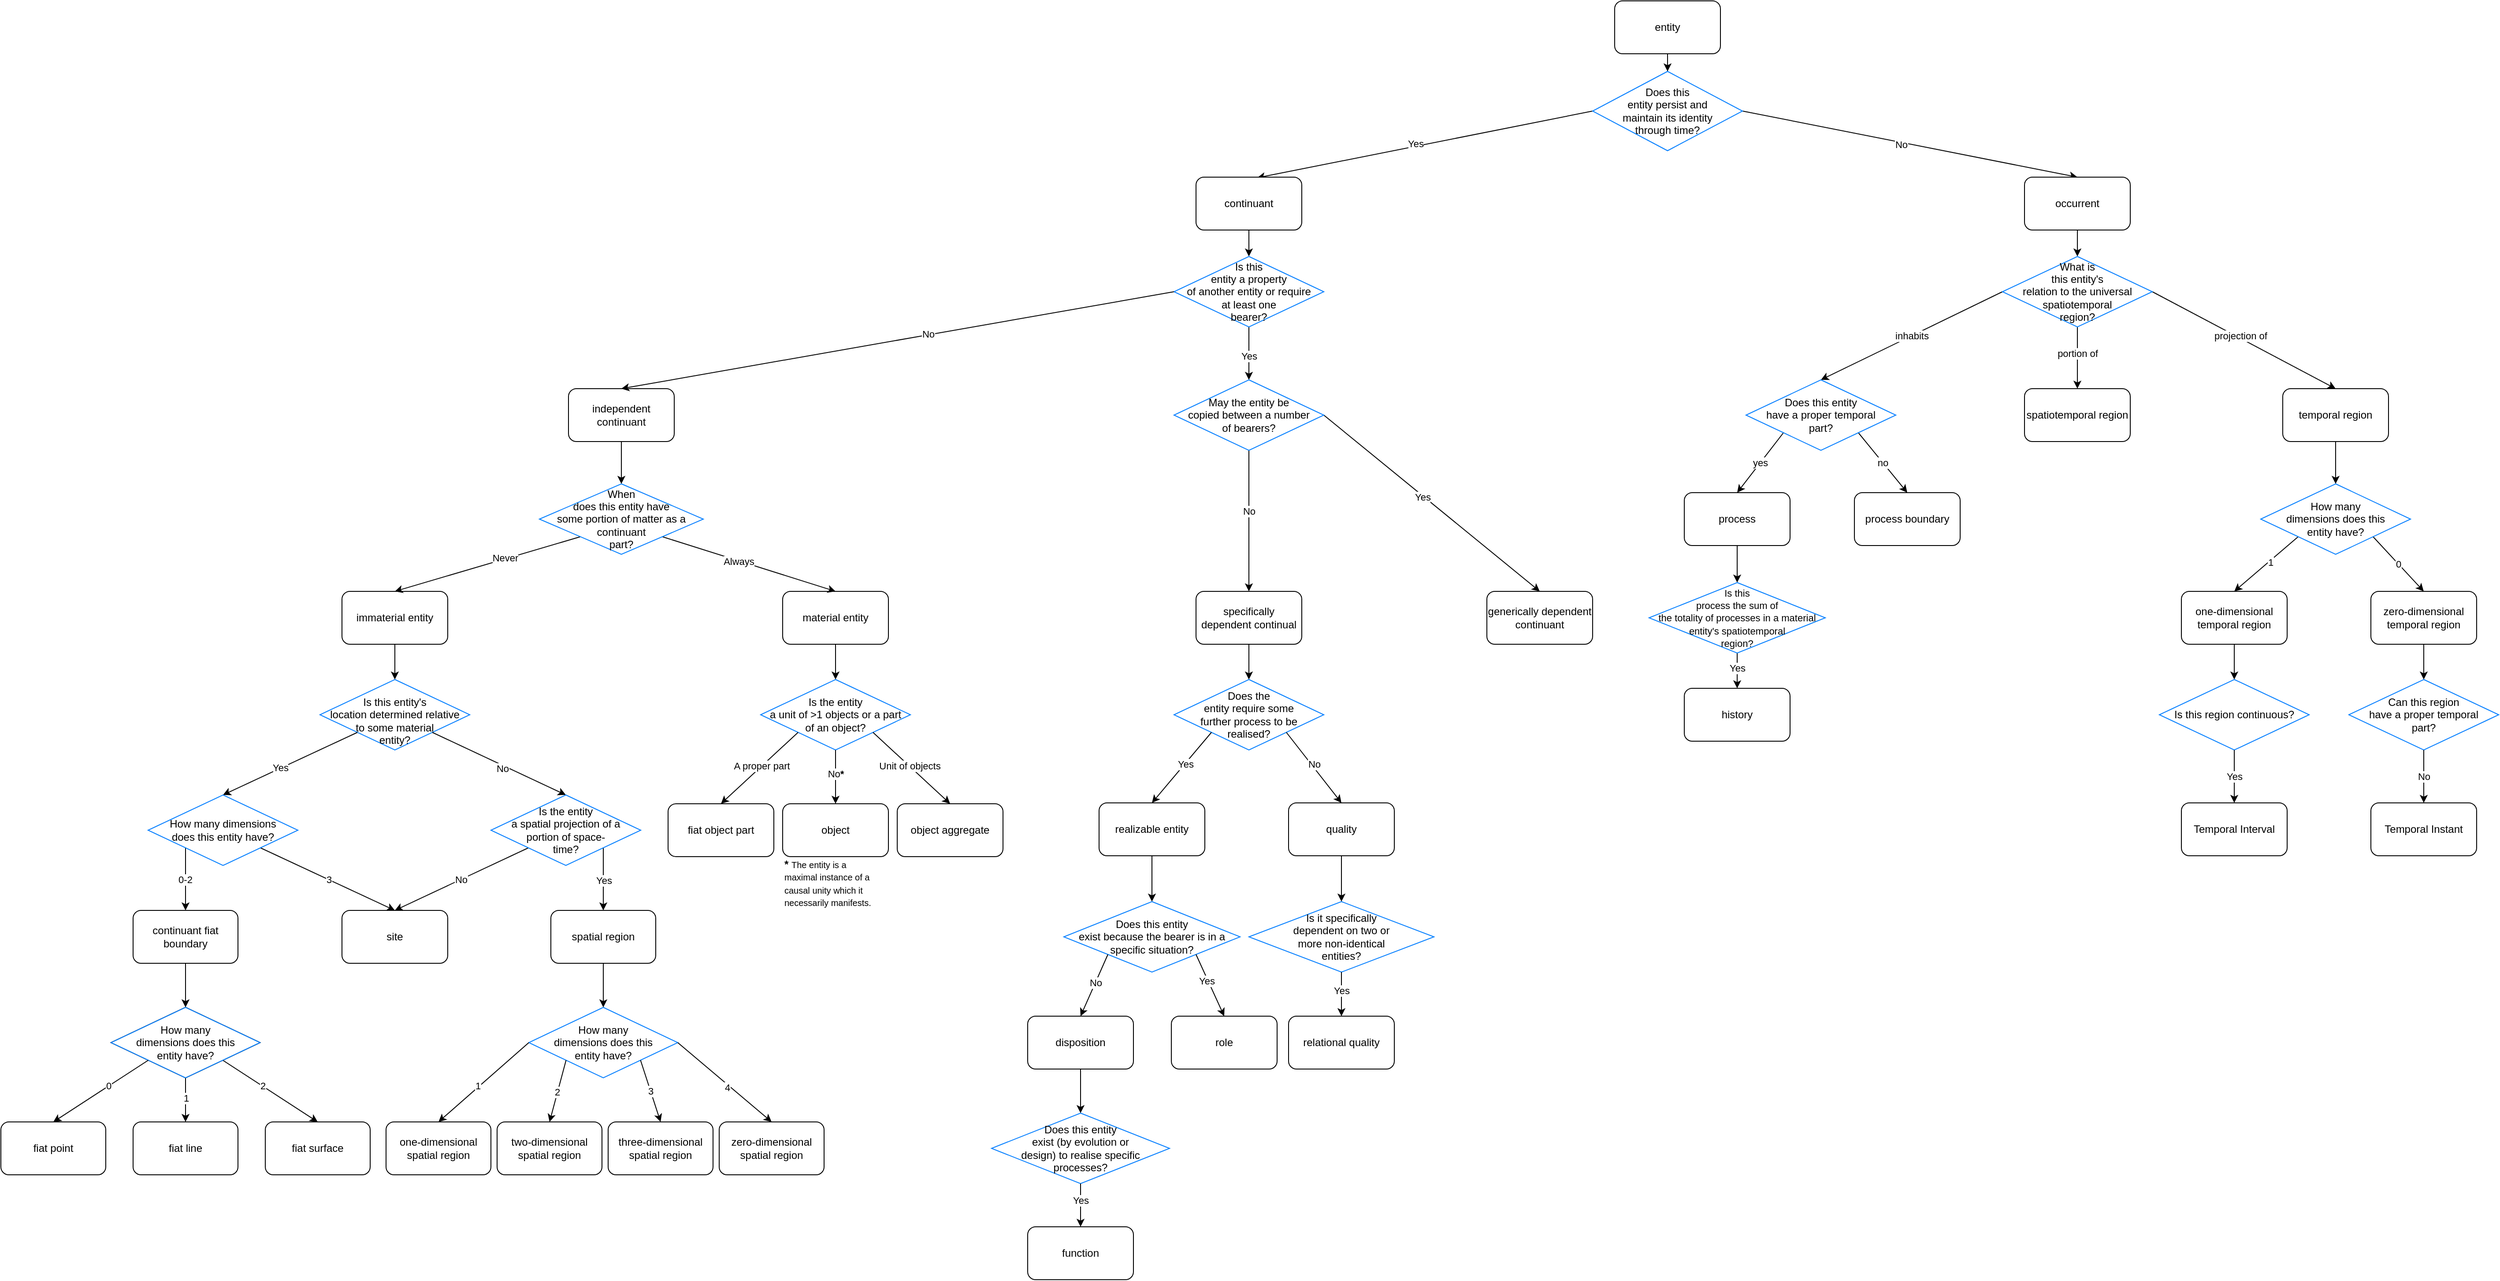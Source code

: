 <mxfile version="14.6.3" type="device" pages="3"><diagram id="ZpSXVwY4Fpyx30kcCnn2" name="new"><mxGraphModel dx="7911" dy="6950" grid="1" gridSize="10" guides="1" tooltips="1" connect="1" arrows="1" fold="1" page="1" pageScale="1" pageWidth="1169" pageHeight="827" math="0" shadow="0"><root><mxCell id="0"/><mxCell id="1" parent="0"/><mxCell id="SgxLUe1fFd-I8KDMhxSj-25" value="Can this region&lt;br&gt;have a proper temporal&lt;br&gt;part?" style="rhombus;whiteSpace=wrap;html=1;strokeColor=#007FFF;" vertex="1" parent="1"><mxGeometry x="1527" y="828" width="170" height="80" as="geometry"/></mxCell><mxCell id="SgxLUe1fFd-I8KDMhxSj-24" value="Is this region continuous?" style="rhombus;whiteSpace=wrap;html=1;strokeColor=#007FFF;" vertex="1" parent="1"><mxGeometry x="1312" y="828" width="170" height="80" as="geometry"/></mxCell><mxCell id="7tf9QUAhqpp5ZMHyf5yW-3" style="edgeStyle=orthogonalEdgeStyle;rounded=0;orthogonalLoop=1;jettySize=auto;html=1;exitX=0.5;exitY=1;exitDx=0;exitDy=0;" parent="1" source="7tf9QUAhqpp5ZMHyf5yW-1" target="7tf9QUAhqpp5ZMHyf5yW-2" edge="1"><mxGeometry relative="1" as="geometry"/></mxCell><mxCell id="7tf9QUAhqpp5ZMHyf5yW-1" value="entity" style="rounded=1;whiteSpace=wrap;html=1;" parent="1" vertex="1"><mxGeometry x="694" y="58" width="120" height="60" as="geometry"/></mxCell><mxCell id="7tf9QUAhqpp5ZMHyf5yW-6" style="rounded=0;orthogonalLoop=1;jettySize=auto;html=1;exitX=0;exitY=0.5;exitDx=0;exitDy=0;entryX=0.578;entryY=0.013;entryDx=0;entryDy=0;entryPerimeter=0;" parent="1" source="7tf9QUAhqpp5ZMHyf5yW-2" target="7tf9QUAhqpp5ZMHyf5yW-4" edge="1"><mxGeometry relative="1" as="geometry"/></mxCell><mxCell id="hiO9VmSxXJZ0S8sMKiFD-1" value="Yes" style="edgeLabel;html=1;align=center;verticalAlign=middle;resizable=0;points=[];" parent="7tf9QUAhqpp5ZMHyf5yW-6" vertex="1" connectable="0"><mxGeometry x="0.053" y="-3" relative="1" as="geometry"><mxPoint as="offset"/></mxGeometry></mxCell><mxCell id="7tf9QUAhqpp5ZMHyf5yW-7" style="rounded=0;orthogonalLoop=1;jettySize=auto;html=1;exitX=1;exitY=0.5;exitDx=0;exitDy=0;entryX=0.5;entryY=0;entryDx=0;entryDy=0;" parent="1" source="7tf9QUAhqpp5ZMHyf5yW-2" target="7tf9QUAhqpp5ZMHyf5yW-5" edge="1"><mxGeometry relative="1" as="geometry"/></mxCell><mxCell id="hiO9VmSxXJZ0S8sMKiFD-2" value="No" style="edgeLabel;html=1;align=center;verticalAlign=middle;resizable=0;points=[];" parent="7tf9QUAhqpp5ZMHyf5yW-7" vertex="1" connectable="0"><mxGeometry x="-0.11" relative="1" as="geometry"><mxPoint x="11" y="4" as="offset"/></mxGeometry></mxCell><mxCell id="7tf9QUAhqpp5ZMHyf5yW-2" value="&lt;font&gt;&lt;font style=&quot;font-size: 12px&quot;&gt;Does this &lt;br&gt;entity persist and &lt;br&gt;maintain its identity &lt;br&gt;through time?&lt;/font&gt;&lt;br&gt;&lt;/font&gt;" style="rhombus;whiteSpace=wrap;html=1;strokeColor=#007FFF;" parent="1" vertex="1"><mxGeometry x="669" y="138" width="170" height="90" as="geometry"/></mxCell><mxCell id="7tf9QUAhqpp5ZMHyf5yW-10" style="edgeStyle=none;rounded=0;orthogonalLoop=1;jettySize=auto;html=1;exitX=0.5;exitY=1;exitDx=0;exitDy=0;entryX=0.5;entryY=0;entryDx=0;entryDy=0;" parent="1" source="7tf9QUAhqpp5ZMHyf5yW-4" target="7tf9QUAhqpp5ZMHyf5yW-9" edge="1"><mxGeometry relative="1" as="geometry"/></mxCell><mxCell id="7tf9QUAhqpp5ZMHyf5yW-4" value="continuant" style="rounded=1;whiteSpace=wrap;html=1;" parent="1" vertex="1"><mxGeometry x="219" y="258" width="120" height="60" as="geometry"/></mxCell><mxCell id="7tf9QUAhqpp5ZMHyf5yW-12" style="edgeStyle=none;rounded=0;orthogonalLoop=1;jettySize=auto;html=1;exitX=0.5;exitY=1;exitDx=0;exitDy=0;" parent="1" source="7tf9QUAhqpp5ZMHyf5yW-5" target="7tf9QUAhqpp5ZMHyf5yW-11" edge="1"><mxGeometry relative="1" as="geometry"/></mxCell><mxCell id="7tf9QUAhqpp5ZMHyf5yW-5" value="occurrent" style="rounded=1;whiteSpace=wrap;html=1;" parent="1" vertex="1"><mxGeometry x="1159" y="258" width="120" height="60" as="geometry"/></mxCell><mxCell id="7tf9QUAhqpp5ZMHyf5yW-8" value="generically dependent continuant" style="rounded=1;whiteSpace=wrap;html=1;" parent="1" vertex="1"><mxGeometry x="549" y="728" width="120" height="60" as="geometry"/></mxCell><mxCell id="7tf9QUAhqpp5ZMHyf5yW-15" style="edgeStyle=none;rounded=0;orthogonalLoop=1;jettySize=auto;html=1;exitX=1;exitY=0.5;exitDx=0;exitDy=0;entryX=0.5;entryY=0;entryDx=0;entryDy=0;" parent="1" source="hiO9VmSxXJZ0S8sMKiFD-8" target="7tf9QUAhqpp5ZMHyf5yW-8" edge="1"><mxGeometry relative="1" as="geometry"/></mxCell><mxCell id="hiO9VmSxXJZ0S8sMKiFD-12" value="Yes" style="edgeLabel;html=1;align=center;verticalAlign=middle;resizable=0;points=[];" parent="7tf9QUAhqpp5ZMHyf5yW-15" vertex="1" connectable="0"><mxGeometry x="-0.08" y="-1" relative="1" as="geometry"><mxPoint as="offset"/></mxGeometry></mxCell><mxCell id="7tf9QUAhqpp5ZMHyf5yW-17" style="edgeStyle=none;rounded=0;orthogonalLoop=1;jettySize=auto;html=1;exitX=0.5;exitY=1;exitDx=0;exitDy=0;" parent="1" source="7tf9QUAhqpp5ZMHyf5yW-9" target="hiO9VmSxXJZ0S8sMKiFD-8" edge="1"><mxGeometry relative="1" as="geometry"><mxPoint x="14" y="438" as="sourcePoint"/></mxGeometry></mxCell><mxCell id="hiO9VmSxXJZ0S8sMKiFD-11" value="Yes" style="edgeLabel;html=1;align=center;verticalAlign=middle;resizable=0;points=[];" parent="7tf9QUAhqpp5ZMHyf5yW-17" vertex="1" connectable="0"><mxGeometry x="-0.262" y="3" relative="1" as="geometry"><mxPoint x="-3" y="11" as="offset"/></mxGeometry></mxCell><mxCell id="7tf9QUAhqpp5ZMHyf5yW-9" value="Is this&lt;br&gt;entity a property&lt;br&gt;of another&amp;nbsp;entity or require&lt;br&gt;at least one&lt;br&gt;bearer?" style="rhombus;whiteSpace=wrap;html=1;strokeColor=#007FFF;" parent="1" vertex="1"><mxGeometry x="194" y="348" width="170" height="80" as="geometry"/></mxCell><mxCell id="7tf9QUAhqpp5ZMHyf5yW-90" value="inhabits" style="edgeStyle=none;rounded=0;orthogonalLoop=1;jettySize=auto;html=1;entryX=0.5;entryY=0;entryDx=0;entryDy=0;exitX=0;exitY=0.5;exitDx=0;exitDy=0;" parent="1" source="7tf9QUAhqpp5ZMHyf5yW-11" target="SgxLUe1fFd-I8KDMhxSj-47" edge="1"><mxGeometry relative="1" as="geometry"><mxPoint x="1150" y="408" as="sourcePoint"/></mxGeometry></mxCell><mxCell id="7tf9QUAhqpp5ZMHyf5yW-91" value="no" style="edgeStyle=none;rounded=0;orthogonalLoop=1;jettySize=auto;html=1;entryX=0.5;entryY=0;entryDx=0;entryDy=0;exitX=1;exitY=1;exitDx=0;exitDy=0;" parent="1" source="SgxLUe1fFd-I8KDMhxSj-47" target="7tf9QUAhqpp5ZMHyf5yW-87" edge="1"><mxGeometry relative="1" as="geometry"/></mxCell><mxCell id="7tf9QUAhqpp5ZMHyf5yW-92" value="portion of" style="edgeStyle=none;rounded=0;orthogonalLoop=1;jettySize=auto;html=1;entryX=0.5;entryY=0;entryDx=0;entryDy=0;exitX=0.5;exitY=1;exitDx=0;exitDy=0;" parent="1" edge="1"><mxGeometry x="-0.143" relative="1" as="geometry"><mxPoint x="1219" y="428" as="sourcePoint"/><mxPoint x="1219" y="498" as="targetPoint"/><mxPoint as="offset"/></mxGeometry></mxCell><mxCell id="7tf9QUAhqpp5ZMHyf5yW-93" value="projection of" style="edgeStyle=none;rounded=0;orthogonalLoop=1;jettySize=auto;html=1;entryX=0.5;entryY=0;entryDx=0;entryDy=0;exitX=1;exitY=0.5;exitDx=0;exitDy=0;" parent="1" source="7tf9QUAhqpp5ZMHyf5yW-11" target="7tf9QUAhqpp5ZMHyf5yW-89" edge="1"><mxGeometry x="-0.05" y="3" relative="1" as="geometry"><mxPoint as="offset"/></mxGeometry></mxCell><mxCell id="7tf9QUAhqpp5ZMHyf5yW-11" value="What is&lt;br&gt;this entity's&lt;br&gt;relation to the universal&lt;br&gt;spatiotemporal&lt;br&gt;region?" style="rhombus;whiteSpace=wrap;html=1;strokeColor=#007FFF;" parent="1" vertex="1"><mxGeometry x="1134" y="348" width="170" height="80" as="geometry"/></mxCell><mxCell id="7tf9QUAhqpp5ZMHyf5yW-95" style="edgeStyle=none;rounded=0;orthogonalLoop=1;jettySize=auto;html=1;exitX=0.5;exitY=1;exitDx=0;exitDy=0;entryX=0.5;entryY=0;entryDx=0;entryDy=0;" parent="1" source="7tf9QUAhqpp5ZMHyf5yW-86" target="7tf9QUAhqpp5ZMHyf5yW-94" edge="1"><mxGeometry relative="1" as="geometry"/></mxCell><mxCell id="7tf9QUAhqpp5ZMHyf5yW-86" value="process" style="rounded=1;whiteSpace=wrap;html=1;" parent="1" vertex="1"><mxGeometry x="773" y="616" width="120" height="60" as="geometry"/></mxCell><mxCell id="7tf9QUAhqpp5ZMHyf5yW-87" value="process boundary" style="rounded=1;whiteSpace=wrap;html=1;" parent="1" vertex="1"><mxGeometry x="966" y="616" width="120" height="60" as="geometry"/></mxCell><mxCell id="7tf9QUAhqpp5ZMHyf5yW-88" value="spatiotemporal region" style="rounded=1;whiteSpace=wrap;html=1;" parent="1" vertex="1"><mxGeometry x="1159" y="498" width="120" height="60" as="geometry"/></mxCell><mxCell id="7tf9QUAhqpp5ZMHyf5yW-101" style="edgeStyle=none;rounded=0;orthogonalLoop=1;jettySize=auto;html=1;exitX=0.5;exitY=1;exitDx=0;exitDy=0;" parent="1" source="7tf9QUAhqpp5ZMHyf5yW-89" target="7tf9QUAhqpp5ZMHyf5yW-100" edge="1"><mxGeometry relative="1" as="geometry"/></mxCell><mxCell id="7tf9QUAhqpp5ZMHyf5yW-89" value="temporal region" style="rounded=1;whiteSpace=wrap;html=1;" parent="1" vertex="1"><mxGeometry x="1452" y="498" width="120" height="60" as="geometry"/></mxCell><mxCell id="7tf9QUAhqpp5ZMHyf5yW-98" style="edgeStyle=none;rounded=0;orthogonalLoop=1;jettySize=auto;html=1;exitX=0.5;exitY=1;exitDx=0;exitDy=0;entryX=0.5;entryY=0;entryDx=0;entryDy=0;" parent="1" source="7tf9QUAhqpp5ZMHyf5yW-94" target="7tf9QUAhqpp5ZMHyf5yW-96" edge="1"><mxGeometry relative="1" as="geometry"><mxPoint x="833" y="814" as="sourcePoint"/><Array as="points"/></mxGeometry></mxCell><mxCell id="SgxLUe1fFd-I8KDMhxSj-45" value="Yes" style="edgeLabel;html=1;align=center;verticalAlign=middle;resizable=0;points=[];" vertex="1" connectable="0" parent="7tf9QUAhqpp5ZMHyf5yW-98"><mxGeometry x="0.336" y="2" relative="1" as="geometry"><mxPoint x="-2" y="-10" as="offset"/></mxGeometry></mxCell><mxCell id="7tf9QUAhqpp5ZMHyf5yW-94" value="&lt;font style=&quot;font-size: 11px&quot;&gt;Is this&lt;br&gt;process the sum of&lt;br&gt;the totality of processes in a material entity's spatiotemporal&lt;br&gt;region?&lt;/font&gt;" style="rhombus;whiteSpace=wrap;html=1;strokeColor=#007FFF;" parent="1" vertex="1"><mxGeometry x="733" y="718" width="200" height="80" as="geometry"/></mxCell><mxCell id="7tf9QUAhqpp5ZMHyf5yW-96" value="history" style="rounded=1;whiteSpace=wrap;html=1;" parent="1" vertex="1"><mxGeometry x="773" y="838" width="120" height="60" as="geometry"/></mxCell><mxCell id="7tf9QUAhqpp5ZMHyf5yW-104" style="edgeStyle=none;rounded=0;orthogonalLoop=1;jettySize=auto;html=1;exitX=0;exitY=1;exitDx=0;exitDy=0;entryX=0.5;entryY=0;entryDx=0;entryDy=0;" parent="1" source="7tf9QUAhqpp5ZMHyf5yW-100" target="7tf9QUAhqpp5ZMHyf5yW-102" edge="1"><mxGeometry relative="1" as="geometry"><mxPoint x="1469.5" y="688" as="sourcePoint"/></mxGeometry></mxCell><mxCell id="SgxLUe1fFd-I8KDMhxSj-46" value="1" style="edgeLabel;html=1;align=center;verticalAlign=middle;resizable=0;points=[];" vertex="1" connectable="0" parent="7tf9QUAhqpp5ZMHyf5yW-104"><mxGeometry x="-0.104" y="1" relative="1" as="geometry"><mxPoint as="offset"/></mxGeometry></mxCell><mxCell id="7tf9QUAhqpp5ZMHyf5yW-105" value="0" style="edgeStyle=none;rounded=0;orthogonalLoop=1;jettySize=auto;html=1;exitX=1;exitY=1;exitDx=0;exitDy=0;entryX=0.5;entryY=0;entryDx=0;entryDy=0;" parent="1" source="7tf9QUAhqpp5ZMHyf5yW-100" target="7tf9QUAhqpp5ZMHyf5yW-103" edge="1"><mxGeometry relative="1" as="geometry"><mxPoint x="1554.5" y="688" as="sourcePoint"/></mxGeometry></mxCell><mxCell id="7tf9QUAhqpp5ZMHyf5yW-100" value="&lt;span&gt;How many&lt;/span&gt;&lt;br&gt;&lt;span&gt;dimensions does this&lt;/span&gt;&lt;br&gt;&lt;span&gt;entity have?&lt;/span&gt;" style="rhombus;whiteSpace=wrap;html=1;strokeColor=#007FFF;" parent="1" vertex="1"><mxGeometry x="1427" y="606" width="170" height="80" as="geometry"/></mxCell><mxCell id="SgxLUe1fFd-I8KDMhxSj-17" value="" style="edgeStyle=orthogonalEdgeStyle;rounded=0;orthogonalLoop=1;jettySize=auto;html=1;" edge="1" parent="1" source="7tf9QUAhqpp5ZMHyf5yW-102" target="SgxLUe1fFd-I8KDMhxSj-24"><mxGeometry relative="1" as="geometry"><mxPoint x="1339" y="858" as="targetPoint"/></mxGeometry></mxCell><mxCell id="7tf9QUAhqpp5ZMHyf5yW-102" value="one-dimensional temporal region" style="rounded=1;whiteSpace=wrap;html=1;" parent="1" vertex="1"><mxGeometry x="1337" y="728" width="120" height="60" as="geometry"/></mxCell><mxCell id="SgxLUe1fFd-I8KDMhxSj-21" value="" style="edgeStyle=orthogonalEdgeStyle;rounded=0;orthogonalLoop=1;jettySize=auto;html=1;entryX=0.5;entryY=0;entryDx=0;entryDy=0;" edge="1" parent="1" source="7tf9QUAhqpp5ZMHyf5yW-103" target="SgxLUe1fFd-I8KDMhxSj-25"><mxGeometry relative="1" as="geometry"><mxPoint x="1612" y="858" as="targetPoint"/></mxGeometry></mxCell><mxCell id="7tf9QUAhqpp5ZMHyf5yW-103" value="zero-dimensional temporal region" style="rounded=1;whiteSpace=wrap;html=1;" parent="1" vertex="1"><mxGeometry x="1552" y="728" width="120" height="60" as="geometry"/></mxCell><mxCell id="hiO9VmSxXJZ0S8sMKiFD-5" value="" style="group" parent="1" vertex="1" connectable="0"><mxGeometry x="-1130" y="498" width="1130" height="872" as="geometry"/></mxCell><mxCell id="7tf9QUAhqpp5ZMHyf5yW-13" value="independent continuant" style="rounded=1;whiteSpace=wrap;html=1;" parent="hiO9VmSxXJZ0S8sMKiFD-5" vertex="1"><mxGeometry x="637" width="120" height="60" as="geometry"/></mxCell><mxCell id="7tf9QUAhqpp5ZMHyf5yW-18" value="immaterial entity" style="rounded=1;whiteSpace=wrap;html=1;" parent="hiO9VmSxXJZ0S8sMKiFD-5" vertex="1"><mxGeometry x="380" y="230" width="120" height="60" as="geometry"/></mxCell><mxCell id="7tf9QUAhqpp5ZMHyf5yW-19" value="material entity" style="rounded=1;whiteSpace=wrap;html=1;" parent="hiO9VmSxXJZ0S8sMKiFD-5" vertex="1"><mxGeometry x="880" y="230" width="120" height="60" as="geometry"/></mxCell><mxCell id="7tf9QUAhqpp5ZMHyf5yW-22" style="edgeStyle=none;rounded=0;orthogonalLoop=1;jettySize=auto;html=1;exitX=0;exitY=1;exitDx=0;exitDy=0;entryX=0.5;entryY=0;entryDx=0;entryDy=0;" parent="hiO9VmSxXJZ0S8sMKiFD-5" source="7tf9QUAhqpp5ZMHyf5yW-20" target="7tf9QUAhqpp5ZMHyf5yW-18" edge="1"><mxGeometry relative="1" as="geometry"><mxPoint x="650.5" y="190" as="sourcePoint"/></mxGeometry></mxCell><mxCell id="SgxLUe1fFd-I8KDMhxSj-9" value="Never" style="edgeLabel;html=1;align=center;verticalAlign=middle;resizable=0;points=[];" vertex="1" connectable="0" parent="7tf9QUAhqpp5ZMHyf5yW-22"><mxGeometry x="-0.189" y="-1" relative="1" as="geometry"><mxPoint as="offset"/></mxGeometry></mxCell><mxCell id="7tf9QUAhqpp5ZMHyf5yW-23" style="edgeStyle=none;rounded=0;orthogonalLoop=1;jettySize=auto;html=1;exitX=1;exitY=1;exitDx=0;exitDy=0;entryX=0.5;entryY=0;entryDx=0;entryDy=0;" parent="hiO9VmSxXJZ0S8sMKiFD-5" source="7tf9QUAhqpp5ZMHyf5yW-20" target="7tf9QUAhqpp5ZMHyf5yW-19" edge="1"><mxGeometry relative="1" as="geometry"><mxPoint x="743.5" y="190" as="sourcePoint"/></mxGeometry></mxCell><mxCell id="SgxLUe1fFd-I8KDMhxSj-10" value="Always" style="edgeLabel;html=1;align=center;verticalAlign=middle;resizable=0;points=[];" vertex="1" connectable="0" parent="7tf9QUAhqpp5ZMHyf5yW-23"><mxGeometry x="-0.146" y="-1" relative="1" as="geometry"><mxPoint x="3" as="offset"/></mxGeometry></mxCell><mxCell id="7tf9QUAhqpp5ZMHyf5yW-20" value="&lt;span&gt;When&lt;br&gt;does&amp;nbsp;&lt;/span&gt;&lt;span&gt;this entity have&lt;/span&gt;&lt;br&gt;&lt;span&gt;some portion of&amp;nbsp;matter as a&lt;/span&gt;&lt;br&gt;&lt;span&gt;continuant&lt;/span&gt;&lt;br&gt;&lt;span&gt;part?&lt;/span&gt;" style="rhombus;whiteSpace=wrap;html=1;strokeColor=#007FFF;" parent="hiO9VmSxXJZ0S8sMKiFD-5" vertex="1"><mxGeometry x="604" y="108" width="186" height="80" as="geometry"/></mxCell><mxCell id="7tf9QUAhqpp5ZMHyf5yW-21" style="edgeStyle=none;rounded=0;orthogonalLoop=1;jettySize=auto;html=1;exitX=0.5;exitY=1;exitDx=0;exitDy=0;entryX=0.5;entryY=0;entryDx=0;entryDy=0;" parent="hiO9VmSxXJZ0S8sMKiFD-5" source="7tf9QUAhqpp5ZMHyf5yW-13" target="7tf9QUAhqpp5ZMHyf5yW-20" edge="1"><mxGeometry relative="1" as="geometry"/></mxCell><mxCell id="7tf9QUAhqpp5ZMHyf5yW-30" value="&lt;font&gt;&lt;font style=&quot;font-size: 6px&quot;&gt;&lt;br&gt;&lt;/font&gt;&lt;font style=&quot;font-size: 12px&quot;&gt;Is this entity's&lt;br&gt;location determined relative&lt;br&gt;to some material&lt;br&gt;entity?&lt;/font&gt;&lt;/font&gt;" style="rhombus;whiteSpace=wrap;html=1;strokeColor=#007FFF;" parent="hiO9VmSxXJZ0S8sMKiFD-5" vertex="1"><mxGeometry x="355" y="330" width="170" height="80" as="geometry"/></mxCell><mxCell id="7tf9QUAhqpp5ZMHyf5yW-31" style="edgeStyle=none;rounded=0;orthogonalLoop=1;jettySize=auto;html=1;exitX=0.5;exitY=1;exitDx=0;exitDy=0;entryX=0.5;entryY=0;entryDx=0;entryDy=0;" parent="hiO9VmSxXJZ0S8sMKiFD-5" source="7tf9QUAhqpp5ZMHyf5yW-18" target="7tf9QUAhqpp5ZMHyf5yW-30" edge="1"><mxGeometry relative="1" as="geometry"/></mxCell><mxCell id="7tf9QUAhqpp5ZMHyf5yW-32" value="continuant fiat boundary" style="rounded=1;whiteSpace=wrap;html=1;" parent="hiO9VmSxXJZ0S8sMKiFD-5" vertex="1"><mxGeometry x="143" y="592" width="119" height="60" as="geometry"/></mxCell><mxCell id="7tf9QUAhqpp5ZMHyf5yW-35" style="edgeStyle=none;rounded=0;orthogonalLoop=1;jettySize=auto;html=1;exitX=0;exitY=1;exitDx=0;exitDy=0;entryX=0.5;entryY=0;entryDx=0;entryDy=0;" parent="hiO9VmSxXJZ0S8sMKiFD-5" source="7tf9QUAhqpp5ZMHyf5yW-30" target="SgxLUe1fFd-I8KDMhxSj-28" edge="1"><mxGeometry relative="1" as="geometry"><mxPoint x="280" y="460" as="targetPoint"/></mxGeometry></mxCell><mxCell id="SgxLUe1fFd-I8KDMhxSj-27" value="Yes" style="edgeLabel;html=1;align=center;verticalAlign=middle;resizable=0;points=[];" vertex="1" connectable="0" parent="7tf9QUAhqpp5ZMHyf5yW-35"><mxGeometry x="-0.809" relative="1" as="geometry"><mxPoint x="-73" y="33" as="offset"/></mxGeometry></mxCell><mxCell id="7tf9QUAhqpp5ZMHyf5yW-33" value="site" style="rounded=1;whiteSpace=wrap;html=1;" parent="hiO9VmSxXJZ0S8sMKiFD-5" vertex="1"><mxGeometry x="380" y="592" width="120" height="60" as="geometry"/></mxCell><mxCell id="7tf9QUAhqpp5ZMHyf5yW-36" style="edgeStyle=none;rounded=0;orthogonalLoop=1;jettySize=auto;html=1;exitX=1;exitY=1;exitDx=0;exitDy=0;entryX=0.5;entryY=0;entryDx=0;entryDy=0;" parent="hiO9VmSxXJZ0S8sMKiFD-5" source="SgxLUe1fFd-I8KDMhxSj-28" target="7tf9QUAhqpp5ZMHyf5yW-33" edge="1"><mxGeometry relative="1" as="geometry"/></mxCell><mxCell id="SgxLUe1fFd-I8KDMhxSj-34" value="3" style="edgeLabel;html=1;align=center;verticalAlign=middle;resizable=0;points=[];" vertex="1" connectable="0" parent="7tf9QUAhqpp5ZMHyf5yW-36"><mxGeometry x="0.059" y="-1" relative="1" as="geometry"><mxPoint x="-3" y="-3" as="offset"/></mxGeometry></mxCell><mxCell id="7tf9QUAhqpp5ZMHyf5yW-34" value="spatial region" style="rounded=1;whiteSpace=wrap;html=1;" parent="hiO9VmSxXJZ0S8sMKiFD-5" vertex="1"><mxGeometry x="617" y="592" width="119" height="60" as="geometry"/></mxCell><mxCell id="7tf9QUAhqpp5ZMHyf5yW-37" style="edgeStyle=none;rounded=0;orthogonalLoop=1;jettySize=auto;html=1;exitX=1;exitY=1;exitDx=0;exitDy=0;entryX=0.5;entryY=0;entryDx=0;entryDy=0;" parent="hiO9VmSxXJZ0S8sMKiFD-5" source="7tf9QUAhqpp5ZMHyf5yW-30" target="SgxLUe1fFd-I8KDMhxSj-30" edge="1"><mxGeometry relative="1" as="geometry"/></mxCell><mxCell id="SgxLUe1fFd-I8KDMhxSj-26" value="No" style="edgeLabel;html=1;align=center;verticalAlign=middle;resizable=0;points=[];" vertex="1" connectable="0" parent="7tf9QUAhqpp5ZMHyf5yW-37"><mxGeometry x="-0.152" y="3" relative="1" as="geometry"><mxPoint x="14" y="13" as="offset"/></mxGeometry></mxCell><mxCell id="7tf9QUAhqpp5ZMHyf5yW-38" value="" style="rhombus;whiteSpace=wrap;html=1;" parent="hiO9VmSxXJZ0S8sMKiFD-5" vertex="1"><mxGeometry x="118" y="702" width="169" height="80" as="geometry"/></mxCell><mxCell id="7tf9QUAhqpp5ZMHyf5yW-39" style="edgeStyle=none;rounded=0;orthogonalLoop=1;jettySize=auto;html=1;exitX=0.5;exitY=1;exitDx=0;exitDy=0;entryX=0.5;entryY=0;entryDx=0;entryDy=0;" parent="hiO9VmSxXJZ0S8sMKiFD-5" source="7tf9QUAhqpp5ZMHyf5yW-32" target="7tf9QUAhqpp5ZMHyf5yW-38" edge="1"><mxGeometry relative="1" as="geometry"/></mxCell><mxCell id="7tf9QUAhqpp5ZMHyf5yW-41" value="fiat line" style="rounded=1;whiteSpace=wrap;html=1;" parent="hiO9VmSxXJZ0S8sMKiFD-5" vertex="1"><mxGeometry x="143" y="832" width="119" height="60" as="geometry"/></mxCell><mxCell id="7tf9QUAhqpp5ZMHyf5yW-44" style="edgeStyle=none;rounded=0;orthogonalLoop=1;jettySize=auto;html=1;exitX=0.5;exitY=1;exitDx=0;exitDy=0;entryX=0.5;entryY=0;entryDx=0;entryDy=0;" parent="hiO9VmSxXJZ0S8sMKiFD-5" source="7tf9QUAhqpp5ZMHyf5yW-38" target="7tf9QUAhqpp5ZMHyf5yW-41" edge="1"><mxGeometry relative="1" as="geometry"/></mxCell><mxCell id="SgxLUe1fFd-I8KDMhxSj-43" value="1" style="edgeLabel;html=1;align=center;verticalAlign=middle;resizable=0;points=[];" vertex="1" connectable="0" parent="7tf9QUAhqpp5ZMHyf5yW-44"><mxGeometry x="-0.088" relative="1" as="geometry"><mxPoint as="offset"/></mxGeometry></mxCell><mxCell id="7tf9QUAhqpp5ZMHyf5yW-42" value="fiat surface" style="rounded=1;whiteSpace=wrap;html=1;" parent="hiO9VmSxXJZ0S8sMKiFD-5" vertex="1"><mxGeometry x="293" y="832" width="119" height="60" as="geometry"/></mxCell><mxCell id="7tf9QUAhqpp5ZMHyf5yW-45" style="edgeStyle=none;rounded=0;orthogonalLoop=1;jettySize=auto;html=1;exitX=1;exitY=1;exitDx=0;exitDy=0;entryX=0.5;entryY=0;entryDx=0;entryDy=0;" parent="hiO9VmSxXJZ0S8sMKiFD-5" source="7tf9QUAhqpp5ZMHyf5yW-38" target="7tf9QUAhqpp5ZMHyf5yW-42" edge="1"><mxGeometry relative="1" as="geometry"/></mxCell><mxCell id="SgxLUe1fFd-I8KDMhxSj-44" value="2" style="edgeLabel;html=1;align=center;verticalAlign=middle;resizable=0;points=[];" vertex="1" connectable="0" parent="7tf9QUAhqpp5ZMHyf5yW-45"><mxGeometry x="-0.217" y="1" relative="1" as="geometry"><mxPoint x="2" y="2" as="offset"/></mxGeometry></mxCell><mxCell id="7tf9QUAhqpp5ZMHyf5yW-49" value="How many&lt;br&gt;dimensions does this&lt;br&gt;entity have?" style="rhombus;whiteSpace=wrap;html=1;strokeColor=#007FFF;" parent="hiO9VmSxXJZ0S8sMKiFD-5" vertex="1"><mxGeometry x="592" y="702" width="169" height="80" as="geometry"/></mxCell><mxCell id="7tf9QUAhqpp5ZMHyf5yW-53" style="edgeStyle=none;rounded=0;orthogonalLoop=1;jettySize=auto;html=1;exitX=0.5;exitY=1;exitDx=0;exitDy=0;entryX=0.5;entryY=0;entryDx=0;entryDy=0;" parent="hiO9VmSxXJZ0S8sMKiFD-5" source="7tf9QUAhqpp5ZMHyf5yW-34" target="7tf9QUAhqpp5ZMHyf5yW-49" edge="1"><mxGeometry relative="1" as="geometry"/></mxCell><mxCell id="7tf9QUAhqpp5ZMHyf5yW-50" value="one-dimensional spatial region" style="rounded=1;whiteSpace=wrap;html=1;" parent="hiO9VmSxXJZ0S8sMKiFD-5" vertex="1"><mxGeometry x="430" y="832" width="119" height="60" as="geometry"/></mxCell><mxCell id="7tf9QUAhqpp5ZMHyf5yW-46" style="edgeStyle=none;rounded=0;orthogonalLoop=1;jettySize=auto;html=1;exitX=0;exitY=0.5;exitDx=0;exitDy=0;entryX=0.5;entryY=0;entryDx=0;entryDy=0;" parent="hiO9VmSxXJZ0S8sMKiFD-5" source="7tf9QUAhqpp5ZMHyf5yW-49" target="7tf9QUAhqpp5ZMHyf5yW-50" edge="1"><mxGeometry relative="1" as="geometry"/></mxCell><mxCell id="SgxLUe1fFd-I8KDMhxSj-38" value="1" style="edgeLabel;html=1;align=center;verticalAlign=middle;resizable=0;points=[];" vertex="1" connectable="0" parent="7tf9QUAhqpp5ZMHyf5yW-46"><mxGeometry x="0.05" y="-1" relative="1" as="geometry"><mxPoint x="-4" y="2" as="offset"/></mxGeometry></mxCell><mxCell id="7tf9QUAhqpp5ZMHyf5yW-51" value="two-dimensional spatial region" style="rounded=1;whiteSpace=wrap;html=1;" parent="hiO9VmSxXJZ0S8sMKiFD-5" vertex="1"><mxGeometry x="556" y="832" width="119" height="60" as="geometry"/></mxCell><mxCell id="7tf9QUAhqpp5ZMHyf5yW-47" style="edgeStyle=none;rounded=0;orthogonalLoop=1;jettySize=auto;html=1;exitX=0;exitY=1;exitDx=0;exitDy=0;entryX=0.5;entryY=0;entryDx=0;entryDy=0;" parent="hiO9VmSxXJZ0S8sMKiFD-5" source="7tf9QUAhqpp5ZMHyf5yW-49" target="7tf9QUAhqpp5ZMHyf5yW-51" edge="1"><mxGeometry relative="1" as="geometry"/></mxCell><mxCell id="SgxLUe1fFd-I8KDMhxSj-39" value="2" style="edgeLabel;html=1;align=center;verticalAlign=middle;resizable=0;points=[];" vertex="1" connectable="0" parent="7tf9QUAhqpp5ZMHyf5yW-47"><mxGeometry x="0.022" y="-1" relative="1" as="geometry"><mxPoint as="offset"/></mxGeometry></mxCell><mxCell id="7tf9QUAhqpp5ZMHyf5yW-52" value="three-dimensional spatial region" style="rounded=1;whiteSpace=wrap;html=1;" parent="hiO9VmSxXJZ0S8sMKiFD-5" vertex="1"><mxGeometry x="682" y="832" width="119" height="60" as="geometry"/></mxCell><mxCell id="7tf9QUAhqpp5ZMHyf5yW-48" style="edgeStyle=none;rounded=0;orthogonalLoop=1;jettySize=auto;html=1;entryX=0.5;entryY=0;entryDx=0;entryDy=0;exitX=1;exitY=1;exitDx=0;exitDy=0;" parent="hiO9VmSxXJZ0S8sMKiFD-5" source="7tf9QUAhqpp5ZMHyf5yW-49" target="7tf9QUAhqpp5ZMHyf5yW-52" edge="1"><mxGeometry relative="1" as="geometry"><mxPoint x="729" y="660" as="sourcePoint"/></mxGeometry></mxCell><mxCell id="SgxLUe1fFd-I8KDMhxSj-40" value="3" style="edgeLabel;html=1;align=center;verticalAlign=middle;resizable=0;points=[];" vertex="1" connectable="0" parent="7tf9QUAhqpp5ZMHyf5yW-48"><mxGeometry x="-0.004" relative="1" as="geometry"><mxPoint as="offset"/></mxGeometry></mxCell><mxCell id="7tf9QUAhqpp5ZMHyf5yW-54" value="zero-dimensional spatial region" style="rounded=1;whiteSpace=wrap;html=1;" parent="hiO9VmSxXJZ0S8sMKiFD-5" vertex="1"><mxGeometry x="808" y="832" width="119" height="60" as="geometry"/></mxCell><mxCell id="7tf9QUAhqpp5ZMHyf5yW-55" style="edgeStyle=none;rounded=0;orthogonalLoop=1;jettySize=auto;html=1;entryX=0.5;entryY=0;entryDx=0;entryDy=0;exitX=1;exitY=0.5;exitDx=0;exitDy=0;" parent="hiO9VmSxXJZ0S8sMKiFD-5" source="7tf9QUAhqpp5ZMHyf5yW-49" target="7tf9QUAhqpp5ZMHyf5yW-54" edge="1"><mxGeometry relative="1" as="geometry"/></mxCell><mxCell id="SgxLUe1fFd-I8KDMhxSj-41" value="4" style="edgeLabel;html=1;align=center;verticalAlign=middle;resizable=0;points=[];" vertex="1" connectable="0" parent="7tf9QUAhqpp5ZMHyf5yW-55"><mxGeometry x="0.083" y="-3" relative="1" as="geometry"><mxPoint as="offset"/></mxGeometry></mxCell><mxCell id="7tf9QUAhqpp5ZMHyf5yW-56" value="Is the entity&lt;br&gt;a unit of &amp;gt;1 objects or a part&lt;br&gt;of an object?" style="rhombus;whiteSpace=wrap;html=1;strokeColor=#007FFF;" parent="hiO9VmSxXJZ0S8sMKiFD-5" vertex="1"><mxGeometry x="855" y="330" width="170" height="80" as="geometry"/></mxCell><mxCell id="7tf9QUAhqpp5ZMHyf5yW-57" style="edgeStyle=none;rounded=0;orthogonalLoop=1;jettySize=auto;html=1;exitX=0.5;exitY=1;exitDx=0;exitDy=0;entryX=0.5;entryY=0;entryDx=0;entryDy=0;" parent="hiO9VmSxXJZ0S8sMKiFD-5" source="7tf9QUAhqpp5ZMHyf5yW-19" target="7tf9QUAhqpp5ZMHyf5yW-56" edge="1"><mxGeometry relative="1" as="geometry"/></mxCell><mxCell id="7tf9QUAhqpp5ZMHyf5yW-58" value="fiat object part" style="rounded=1;whiteSpace=wrap;html=1;" parent="hiO9VmSxXJZ0S8sMKiFD-5" vertex="1"><mxGeometry x="750" y="471" width="120" height="60" as="geometry"/></mxCell><mxCell id="7tf9QUAhqpp5ZMHyf5yW-63" style="edgeStyle=none;rounded=0;orthogonalLoop=1;jettySize=auto;html=1;exitX=0;exitY=1;exitDx=0;exitDy=0;entryX=0.5;entryY=0;entryDx=0;entryDy=0;" parent="hiO9VmSxXJZ0S8sMKiFD-5" source="7tf9QUAhqpp5ZMHyf5yW-56" target="7tf9QUAhqpp5ZMHyf5yW-58" edge="1"><mxGeometry relative="1" as="geometry"/></mxCell><mxCell id="SgxLUe1fFd-I8KDMhxSj-13" value="A proper part" style="edgeLabel;html=1;align=center;verticalAlign=middle;resizable=0;points=[];" vertex="1" connectable="0" parent="7tf9QUAhqpp5ZMHyf5yW-63"><mxGeometry x="-0.053" y="-1" relative="1" as="geometry"><mxPoint as="offset"/></mxGeometry></mxCell><mxCell id="7tf9QUAhqpp5ZMHyf5yW-59" value="object" style="rounded=1;whiteSpace=wrap;html=1;" parent="hiO9VmSxXJZ0S8sMKiFD-5" vertex="1"><mxGeometry x="880" y="471" width="120" height="60" as="geometry"/></mxCell><mxCell id="7tf9QUAhqpp5ZMHyf5yW-61" style="edgeStyle=none;rounded=0;orthogonalLoop=1;jettySize=auto;html=1;exitX=0.5;exitY=1;exitDx=0;exitDy=0;entryX=0.5;entryY=0;entryDx=0;entryDy=0;" parent="hiO9VmSxXJZ0S8sMKiFD-5" source="7tf9QUAhqpp5ZMHyf5yW-56" target="7tf9QUAhqpp5ZMHyf5yW-59" edge="1"><mxGeometry relative="1" as="geometry"/></mxCell><mxCell id="SgxLUe1fFd-I8KDMhxSj-14" value="No&lt;b&gt;*&lt;/b&gt;" style="edgeLabel;html=1;align=center;verticalAlign=middle;resizable=0;points=[];" vertex="1" connectable="0" parent="7tf9QUAhqpp5ZMHyf5yW-61"><mxGeometry x="-0.119" relative="1" as="geometry"><mxPoint as="offset"/></mxGeometry></mxCell><mxCell id="7tf9QUAhqpp5ZMHyf5yW-60" value="object aggregate" style="rounded=1;whiteSpace=wrap;html=1;" parent="hiO9VmSxXJZ0S8sMKiFD-5" vertex="1"><mxGeometry x="1010" y="471" width="120" height="60" as="geometry"/></mxCell><mxCell id="7tf9QUAhqpp5ZMHyf5yW-62" style="edgeStyle=none;rounded=0;orthogonalLoop=1;jettySize=auto;html=1;exitX=1;exitY=1;exitDx=0;exitDy=0;entryX=0.5;entryY=0;entryDx=0;entryDy=0;" parent="hiO9VmSxXJZ0S8sMKiFD-5" source="7tf9QUAhqpp5ZMHyf5yW-56" target="7tf9QUAhqpp5ZMHyf5yW-60" edge="1"><mxGeometry relative="1" as="geometry"/></mxCell><mxCell id="SgxLUe1fFd-I8KDMhxSj-12" value="Unit of objects" style="edgeLabel;html=1;align=center;verticalAlign=middle;resizable=0;points=[];" vertex="1" connectable="0" parent="7tf9QUAhqpp5ZMHyf5yW-62"><mxGeometry x="-0.09" y="2" relative="1" as="geometry"><mxPoint y="2" as="offset"/></mxGeometry></mxCell><mxCell id="7tf9QUAhqpp5ZMHyf5yW-65" value="" style="rhombus;whiteSpace=wrap;html=1;" parent="hiO9VmSxXJZ0S8sMKiFD-5" vertex="1"><mxGeometry x="118" y="702" width="169" height="80" as="geometry"/></mxCell><mxCell id="7tf9QUAhqpp5ZMHyf5yW-67" value="&lt;span&gt;How many&lt;/span&gt;&lt;br&gt;&lt;span&gt;dimensions does this&lt;/span&gt;&lt;br&gt;&lt;span&gt;entity have?&lt;/span&gt;" style="rhombus;whiteSpace=wrap;html=1;strokeColor=#007FFF;" parent="hiO9VmSxXJZ0S8sMKiFD-5" vertex="1"><mxGeometry x="118" y="702" width="169" height="80" as="geometry"/></mxCell><mxCell id="7tf9QUAhqpp5ZMHyf5yW-40" value="fiat point" style="rounded=1;whiteSpace=wrap;html=1;" parent="hiO9VmSxXJZ0S8sMKiFD-5" vertex="1"><mxGeometry x="-7" y="832" width="119" height="60" as="geometry"/></mxCell><mxCell id="7tf9QUAhqpp5ZMHyf5yW-43" style="edgeStyle=none;rounded=0;orthogonalLoop=1;jettySize=auto;html=1;exitX=0;exitY=1;exitDx=0;exitDy=0;entryX=0.5;entryY=0;entryDx=0;entryDy=0;" parent="hiO9VmSxXJZ0S8sMKiFD-5" source="7tf9QUAhqpp5ZMHyf5yW-38" target="7tf9QUAhqpp5ZMHyf5yW-40" edge="1"><mxGeometry relative="1" as="geometry"/></mxCell><mxCell id="SgxLUe1fFd-I8KDMhxSj-42" value="0" style="edgeLabel;html=1;align=center;verticalAlign=middle;resizable=0;points=[];" vertex="1" connectable="0" parent="7tf9QUAhqpp5ZMHyf5yW-43"><mxGeometry x="-0.163" y="-1" relative="1" as="geometry"><mxPoint as="offset"/></mxGeometry></mxCell><mxCell id="SgxLUe1fFd-I8KDMhxSj-15" value="&lt;div&gt;&lt;b&gt;&lt;font style=&quot;font-size: 12px&quot;&gt;* &lt;/font&gt;&lt;/b&gt;&lt;span style=&quot;font-size: 10px&quot;&gt;The entity is a&lt;/span&gt;&lt;/div&gt;&lt;div&gt;&lt;span style=&quot;font-size: 10px&quot;&gt;maximal instance of a causal&amp;nbsp;&lt;/span&gt;&lt;span style=&quot;font-size: 10px&quot;&gt;unity which it&lt;/span&gt;&lt;/div&gt;&lt;div&gt;&lt;span style=&quot;font-size: 10px&quot;&gt;necessarily&amp;nbsp;&lt;/span&gt;&lt;span style=&quot;font-size: 10px&quot;&gt;manifests.&lt;/span&gt;&lt;/div&gt;" style="text;html=1;strokeColor=none;fillColor=none;align=left;verticalAlign=middle;whiteSpace=wrap;rounded=0;" vertex="1" parent="hiO9VmSxXJZ0S8sMKiFD-5"><mxGeometry x="880" y="531" width="120" height="59" as="geometry"/></mxCell><mxCell id="SgxLUe1fFd-I8KDMhxSj-29" style="edgeStyle=orthogonalEdgeStyle;rounded=0;orthogonalLoop=1;jettySize=auto;html=1;exitX=0;exitY=1;exitDx=0;exitDy=0;" edge="1" parent="hiO9VmSxXJZ0S8sMKiFD-5" source="SgxLUe1fFd-I8KDMhxSj-28" target="7tf9QUAhqpp5ZMHyf5yW-32"><mxGeometry relative="1" as="geometry"/></mxCell><mxCell id="SgxLUe1fFd-I8KDMhxSj-33" value="0-2" style="edgeLabel;html=1;align=center;verticalAlign=middle;resizable=0;points=[];" vertex="1" connectable="0" parent="SgxLUe1fFd-I8KDMhxSj-29"><mxGeometry x="0.081" y="-1" relative="1" as="geometry"><mxPoint y="-3" as="offset"/></mxGeometry></mxCell><mxCell id="SgxLUe1fFd-I8KDMhxSj-28" value="How many dimensions&lt;br&gt;does this entity have?" style="rhombus;whiteSpace=wrap;html=1;strokeColor=#007FFF;" vertex="1" parent="hiO9VmSxXJZ0S8sMKiFD-5"><mxGeometry x="160" y="461" width="170" height="80" as="geometry"/></mxCell><mxCell id="SgxLUe1fFd-I8KDMhxSj-31" style="rounded=0;orthogonalLoop=1;jettySize=auto;html=1;exitX=0;exitY=1;exitDx=0;exitDy=0;entryX=0.5;entryY=0;entryDx=0;entryDy=0;" edge="1" parent="hiO9VmSxXJZ0S8sMKiFD-5" source="SgxLUe1fFd-I8KDMhxSj-30" target="7tf9QUAhqpp5ZMHyf5yW-33"><mxGeometry relative="1" as="geometry"/></mxCell><mxCell id="SgxLUe1fFd-I8KDMhxSj-36" value="No" style="edgeLabel;html=1;align=center;verticalAlign=middle;resizable=0;points=[];" vertex="1" connectable="0" parent="SgxLUe1fFd-I8KDMhxSj-31"><mxGeometry x="0.019" relative="1" as="geometry"><mxPoint as="offset"/></mxGeometry></mxCell><mxCell id="SgxLUe1fFd-I8KDMhxSj-32" style="edgeStyle=orthogonalEdgeStyle;rounded=0;orthogonalLoop=1;jettySize=auto;html=1;exitX=1;exitY=1;exitDx=0;exitDy=0;entryX=0.5;entryY=0;entryDx=0;entryDy=0;" edge="1" parent="hiO9VmSxXJZ0S8sMKiFD-5" source="SgxLUe1fFd-I8KDMhxSj-30" target="7tf9QUAhqpp5ZMHyf5yW-34"><mxGeometry relative="1" as="geometry"/></mxCell><mxCell id="SgxLUe1fFd-I8KDMhxSj-35" value="Yes" style="edgeLabel;html=1;align=center;verticalAlign=middle;resizable=0;points=[];" vertex="1" connectable="0" parent="SgxLUe1fFd-I8KDMhxSj-32"><mxGeometry x="0.031" y="-2" relative="1" as="geometry"><mxPoint x="2" as="offset"/></mxGeometry></mxCell><mxCell id="SgxLUe1fFd-I8KDMhxSj-30" value="Is the entity&lt;br&gt;a spatial&amp;nbsp;projection of a&lt;br&gt;portion of space-&lt;br&gt;time?" style="rhombus;whiteSpace=wrap;html=1;strokeColor=#007FFF;" vertex="1" parent="hiO9VmSxXJZ0S8sMKiFD-5"><mxGeometry x="549" y="461" width="170" height="80" as="geometry"/></mxCell><mxCell id="7tf9QUAhqpp5ZMHyf5yW-16" style="edgeStyle=none;rounded=0;orthogonalLoop=1;jettySize=auto;html=1;exitX=0;exitY=0.5;exitDx=0;exitDy=0;entryX=0.5;entryY=0;entryDx=0;entryDy=0;" parent="1" source="7tf9QUAhqpp5ZMHyf5yW-9" target="7tf9QUAhqpp5ZMHyf5yW-13" edge="1"><mxGeometry relative="1" as="geometry"/></mxCell><mxCell id="hiO9VmSxXJZ0S8sMKiFD-10" value="No" style="edgeLabel;html=1;align=center;verticalAlign=middle;resizable=0;points=[];" parent="7tf9QUAhqpp5ZMHyf5yW-16" vertex="1" connectable="0"><mxGeometry x="-0.11" y="-1" relative="1" as="geometry"><mxPoint as="offset"/></mxGeometry></mxCell><mxCell id="hiO9VmSxXJZ0S8sMKiFD-6" value="" style="group" parent="1" vertex="1" connectable="0"><mxGeometry x="-51" y="694" width="540" height="750" as="geometry"/></mxCell><mxCell id="7tf9QUAhqpp5ZMHyf5yW-72" value="Is it&amp;nbsp;specifically&lt;br&gt;dependent on&amp;nbsp;two or&lt;br&gt;more non-identical &lt;br&gt;entities?" style="rhombus;whiteSpace=wrap;html=1;strokeColor=#007FFF;" parent="hiO9VmSxXJZ0S8sMKiFD-6" vertex="1"><mxGeometry x="330" y="386" width="210" height="80" as="geometry"/></mxCell><mxCell id="7tf9QUAhqpp5ZMHyf5yW-14" value="specifically dependent continual" style="rounded=1;whiteSpace=wrap;html=1;" parent="hiO9VmSxXJZ0S8sMKiFD-6" vertex="1"><mxGeometry x="270" y="34" width="120" height="60" as="geometry"/></mxCell><mxCell id="7tf9QUAhqpp5ZMHyf5yW-24" value="Does the &lt;br&gt;entity require some&lt;br&gt;further&amp;nbsp;process to be &lt;br&gt;realised?" style="rhombus;whiteSpace=wrap;html=1;strokeColor=#007FFF;" parent="hiO9VmSxXJZ0S8sMKiFD-6" vertex="1"><mxGeometry x="245" y="134" width="170" height="80" as="geometry"/></mxCell><mxCell id="7tf9QUAhqpp5ZMHyf5yW-25" style="edgeStyle=none;rounded=0;orthogonalLoop=1;jettySize=auto;html=1;exitX=0.5;exitY=1;exitDx=0;exitDy=0;entryX=0.5;entryY=0;entryDx=0;entryDy=0;" parent="hiO9VmSxXJZ0S8sMKiFD-6" source="7tf9QUAhqpp5ZMHyf5yW-14" target="7tf9QUAhqpp5ZMHyf5yW-24" edge="1"><mxGeometry as="geometry"/></mxCell><mxCell id="7tf9QUAhqpp5ZMHyf5yW-26" value="realizable entity" style="rounded=1;whiteSpace=wrap;html=1;" parent="hiO9VmSxXJZ0S8sMKiFD-6" vertex="1"><mxGeometry x="160" y="274" width="120" height="60" as="geometry"/></mxCell><mxCell id="7tf9QUAhqpp5ZMHyf5yW-28" style="edgeStyle=none;rounded=0;orthogonalLoop=1;jettySize=auto;html=1;exitX=0;exitY=1;exitDx=0;exitDy=0;entryX=0.5;entryY=0;entryDx=0;entryDy=0;" parent="hiO9VmSxXJZ0S8sMKiFD-6" source="7tf9QUAhqpp5ZMHyf5yW-24" target="7tf9QUAhqpp5ZMHyf5yW-26" edge="1"><mxGeometry as="geometry"/></mxCell><mxCell id="hiO9VmSxXJZ0S8sMKiFD-17" value="Yes" style="edgeLabel;html=1;align=center;verticalAlign=middle;resizable=0;points=[];" parent="7tf9QUAhqpp5ZMHyf5yW-28" vertex="1" connectable="0"><mxGeometry relative="1" as="geometry"><mxPoint x="4" y="-4" as="offset"/></mxGeometry></mxCell><mxCell id="7tf9QUAhqpp5ZMHyf5yW-27" value="quality" style="rounded=1;whiteSpace=wrap;html=1;" parent="hiO9VmSxXJZ0S8sMKiFD-6" vertex="1"><mxGeometry x="375" y="274" width="120" height="60" as="geometry"/></mxCell><mxCell id="7tf9QUAhqpp5ZMHyf5yW-29" style="edgeStyle=none;rounded=0;orthogonalLoop=1;jettySize=auto;html=1;exitX=1;exitY=1;exitDx=0;exitDy=0;entryX=0.5;entryY=0;entryDx=0;entryDy=0;" parent="hiO9VmSxXJZ0S8sMKiFD-6" source="7tf9QUAhqpp5ZMHyf5yW-24" target="7tf9QUAhqpp5ZMHyf5yW-27" edge="1"><mxGeometry as="geometry"/></mxCell><mxCell id="hiO9VmSxXJZ0S8sMKiFD-18" value="No" style="edgeLabel;html=1;align=center;verticalAlign=middle;resizable=0;points=[];" parent="7tf9QUAhqpp5ZMHyf5yW-29" vertex="1" connectable="0"><mxGeometry relative="1" as="geometry"><mxPoint y="-4" as="offset"/></mxGeometry></mxCell><mxCell id="7tf9QUAhqpp5ZMHyf5yW-74" value="relational quality" style="rounded=1;whiteSpace=wrap;html=1;" parent="hiO9VmSxXJZ0S8sMKiFD-6" vertex="1"><mxGeometry x="375" y="516" width="120" height="60" as="geometry"/></mxCell><mxCell id="7tf9QUAhqpp5ZMHyf5yW-76" value="&lt;font style=&quot;font-size: 12px&quot;&gt;Does this entity&lt;br&gt;exist because the bearer is in a specific situation?&lt;/font&gt;" style="rhombus;whiteSpace=wrap;html=1;strokeColor=#007FFF;" parent="hiO9VmSxXJZ0S8sMKiFD-6" vertex="1"><mxGeometry x="120" y="386" width="200" height="80" as="geometry"/></mxCell><mxCell id="7tf9QUAhqpp5ZMHyf5yW-77" style="edgeStyle=none;rounded=0;orthogonalLoop=1;jettySize=auto;html=1;exitX=0.5;exitY=1;exitDx=0;exitDy=0;entryX=0.5;entryY=0;entryDx=0;entryDy=0;" parent="hiO9VmSxXJZ0S8sMKiFD-6" source="7tf9QUAhqpp5ZMHyf5yW-26" target="7tf9QUAhqpp5ZMHyf5yW-76" edge="1"><mxGeometry x="15" as="geometry"/></mxCell><mxCell id="7tf9QUAhqpp5ZMHyf5yW-78" value="role" style="rounded=1;whiteSpace=wrap;html=1;" parent="hiO9VmSxXJZ0S8sMKiFD-6" vertex="1"><mxGeometry x="242" y="516" width="120" height="60" as="geometry"/></mxCell><mxCell id="7tf9QUAhqpp5ZMHyf5yW-80" style="edgeStyle=none;rounded=0;orthogonalLoop=1;jettySize=auto;html=1;exitX=1;exitY=1;exitDx=0;exitDy=0;entryX=0.5;entryY=0;entryDx=0;entryDy=0;" parent="hiO9VmSxXJZ0S8sMKiFD-6" source="7tf9QUAhqpp5ZMHyf5yW-76" target="7tf9QUAhqpp5ZMHyf5yW-78" edge="1"><mxGeometry x="15" as="geometry"><mxPoint x="305" y="514" as="targetPoint"/></mxGeometry></mxCell><mxCell id="SgxLUe1fFd-I8KDMhxSj-2" value="Yes" style="edgeLabel;html=1;align=center;verticalAlign=middle;resizable=0;points=[];" vertex="1" connectable="0" parent="7tf9QUAhqpp5ZMHyf5yW-80"><mxGeometry relative="1" as="geometry"><mxPoint x="-4" y="-5" as="offset"/></mxGeometry></mxCell><mxCell id="7tf9QUAhqpp5ZMHyf5yW-79" value="disposition" style="rounded=1;whiteSpace=wrap;html=1;" parent="hiO9VmSxXJZ0S8sMKiFD-6" vertex="1"><mxGeometry x="79" y="516" width="120" height="60" as="geometry"/></mxCell><mxCell id="7tf9QUAhqpp5ZMHyf5yW-81" style="edgeStyle=none;rounded=0;orthogonalLoop=1;jettySize=auto;html=1;exitX=0;exitY=1;exitDx=0;exitDy=0;entryX=0.5;entryY=0;entryDx=0;entryDy=0;" parent="hiO9VmSxXJZ0S8sMKiFD-6" source="7tf9QUAhqpp5ZMHyf5yW-76" target="7tf9QUAhqpp5ZMHyf5yW-79" edge="1"><mxGeometry x="15" as="geometry"/></mxCell><mxCell id="SgxLUe1fFd-I8KDMhxSj-1" value="No" style="edgeLabel;html=1;align=center;verticalAlign=middle;resizable=0;points=[];" vertex="1" connectable="0" parent="7tf9QUAhqpp5ZMHyf5yW-81"><mxGeometry relative="1" as="geometry"><mxPoint x="1" y="-3" as="offset"/></mxGeometry></mxCell><mxCell id="7tf9QUAhqpp5ZMHyf5yW-82" value="Does this entity&lt;br&gt;exist (by evolution or&lt;br&gt;design) to realise specific&lt;br&gt;processes?" style="rhombus;whiteSpace=wrap;html=1;strokeColor=#007FFF;" parent="hiO9VmSxXJZ0S8sMKiFD-6" vertex="1"><mxGeometry x="38" y="626" width="202" height="80" as="geometry"/></mxCell><mxCell id="7tf9QUAhqpp5ZMHyf5yW-83" style="edgeStyle=none;rounded=0;orthogonalLoop=1;jettySize=auto;html=1;exitX=0.5;exitY=1;exitDx=0;exitDy=0;entryX=0.5;entryY=0;entryDx=0;entryDy=0;" parent="hiO9VmSxXJZ0S8sMKiFD-6" source="7tf9QUAhqpp5ZMHyf5yW-79" target="7tf9QUAhqpp5ZMHyf5yW-82" edge="1"><mxGeometry x="47" y="65" as="geometry"/></mxCell><mxCell id="7tf9QUAhqpp5ZMHyf5yW-84" value="function" style="rounded=1;whiteSpace=wrap;html=1;" parent="hiO9VmSxXJZ0S8sMKiFD-6" vertex="1"><mxGeometry x="79" y="755" width="120" height="60" as="geometry"/></mxCell><mxCell id="7tf9QUAhqpp5ZMHyf5yW-85" style="edgeStyle=none;rounded=0;orthogonalLoop=1;jettySize=auto;html=1;exitX=0.5;exitY=1;exitDx=0;exitDy=0;entryX=0.5;entryY=0;entryDx=0;entryDy=0;" parent="hiO9VmSxXJZ0S8sMKiFD-6" source="7tf9QUAhqpp5ZMHyf5yW-82" target="7tf9QUAhqpp5ZMHyf5yW-84" edge="1"><mxGeometry x="47" y="65" as="geometry"/></mxCell><mxCell id="SgxLUe1fFd-I8KDMhxSj-3" value="Yes" style="edgeLabel;html=1;align=center;verticalAlign=middle;resizable=0;points=[];" vertex="1" connectable="0" parent="7tf9QUAhqpp5ZMHyf5yW-85"><mxGeometry relative="1" as="geometry"><mxPoint y="-6" as="offset"/></mxGeometry></mxCell><mxCell id="7tf9QUAhqpp5ZMHyf5yW-73" style="edgeStyle=none;rounded=0;orthogonalLoop=1;jettySize=auto;html=1;exitX=0.5;exitY=1;exitDx=0;exitDy=0;" parent="hiO9VmSxXJZ0S8sMKiFD-6" source="7tf9QUAhqpp5ZMHyf5yW-27" target="7tf9QUAhqpp5ZMHyf5yW-72" edge="1"><mxGeometry relative="1" as="geometry"/></mxCell><mxCell id="7tf9QUAhqpp5ZMHyf5yW-75" style="edgeStyle=none;rounded=0;orthogonalLoop=1;jettySize=auto;html=1;exitX=0.5;exitY=1;exitDx=0;exitDy=0;entryX=0.5;entryY=0;entryDx=0;entryDy=0;" parent="hiO9VmSxXJZ0S8sMKiFD-6" source="7tf9QUAhqpp5ZMHyf5yW-72" target="7tf9QUAhqpp5ZMHyf5yW-74" edge="1"><mxGeometry relative="1" as="geometry"/></mxCell><mxCell id="hiO9VmSxXJZ0S8sMKiFD-19" value="Yes" style="edgeLabel;html=1;align=center;verticalAlign=middle;resizable=0;points=[];" parent="7tf9QUAhqpp5ZMHyf5yW-75" vertex="1" connectable="0"><mxGeometry x="-0.161" relative="1" as="geometry"><mxPoint as="offset"/></mxGeometry></mxCell><mxCell id="hiO9VmSxXJZ0S8sMKiFD-9" style="edgeStyle=orthogonalEdgeStyle;rounded=0;orthogonalLoop=1;jettySize=auto;html=1;exitX=0.5;exitY=1;exitDx=0;exitDy=0;" parent="1" source="hiO9VmSxXJZ0S8sMKiFD-8" target="7tf9QUAhqpp5ZMHyf5yW-14" edge="1"><mxGeometry relative="1" as="geometry"/></mxCell><mxCell id="hiO9VmSxXJZ0S8sMKiFD-13" value="No" style="edgeLabel;html=1;align=center;verticalAlign=middle;resizable=0;points=[];" parent="hiO9VmSxXJZ0S8sMKiFD-9" vertex="1" connectable="0"><mxGeometry x="-0.236" y="1" relative="1" as="geometry"><mxPoint x="-1" y="8" as="offset"/></mxGeometry></mxCell><mxCell id="hiO9VmSxXJZ0S8sMKiFD-8" value="May the entity be &lt;br&gt;copied between a number &lt;br&gt;of bearers?" style="rhombus;whiteSpace=wrap;html=1;strokeColor=#007FFF;" parent="1" vertex="1"><mxGeometry x="194" y="488" width="170" height="80" as="geometry"/></mxCell><mxCell id="SgxLUe1fFd-I8KDMhxSj-19" value="Yes" style="edgeStyle=orthogonalEdgeStyle;rounded=0;orthogonalLoop=1;jettySize=auto;html=1;exitX=0.5;exitY=1;exitDx=0;exitDy=0;" edge="1" parent="1" source="SgxLUe1fFd-I8KDMhxSj-24" target="SgxLUe1fFd-I8KDMhxSj-18"><mxGeometry relative="1" as="geometry"><mxPoint x="1339" y="938" as="sourcePoint"/></mxGeometry></mxCell><mxCell id="SgxLUe1fFd-I8KDMhxSj-18" value="Temporal Interval" style="whiteSpace=wrap;html=1;rounded=1;" vertex="1" parent="1"><mxGeometry x="1337" y="968" width="120" height="60" as="geometry"/></mxCell><mxCell id="SgxLUe1fFd-I8KDMhxSj-23" value="No" style="edgeStyle=orthogonalEdgeStyle;rounded=0;orthogonalLoop=1;jettySize=auto;html=1;" edge="1" parent="1" source="SgxLUe1fFd-I8KDMhxSj-25" target="SgxLUe1fFd-I8KDMhxSj-22"><mxGeometry relative="1" as="geometry"><mxPoint x="1612" y="938" as="sourcePoint"/></mxGeometry></mxCell><mxCell id="SgxLUe1fFd-I8KDMhxSj-22" value="Temporal Instant" style="whiteSpace=wrap;html=1;rounded=1;" vertex="1" parent="1"><mxGeometry x="1552" y="968" width="120" height="60" as="geometry"/></mxCell><mxCell id="SgxLUe1fFd-I8KDMhxSj-48" value="yes" style="edgeStyle=none;rounded=0;orthogonalLoop=1;jettySize=auto;html=1;exitX=0;exitY=1;exitDx=0;exitDy=0;entryX=0.5;entryY=0;entryDx=0;entryDy=0;" edge="1" parent="1" source="SgxLUe1fFd-I8KDMhxSj-47" target="7tf9QUAhqpp5ZMHyf5yW-86"><mxGeometry relative="1" as="geometry"/></mxCell><mxCell id="SgxLUe1fFd-I8KDMhxSj-47" value="Does this entity&lt;br&gt;have a proper temporal&lt;br&gt;part?" style="rhombus;whiteSpace=wrap;html=1;strokeColor=#007FFF;" vertex="1" parent="1"><mxGeometry x="843" y="488" width="170" height="80" as="geometry"/></mxCell></root></mxGraphModel></diagram><diagram name="occurent" id="2jGlJdnhorrxOPXLNyO9"><mxGraphModel dx="952" dy="981" grid="1" gridSize="10" guides="1" tooltips="1" connect="1" arrows="1" fold="1" page="1" pageScale="1" pageWidth="1169" pageHeight="827" math="0" shadow="0"><root><mxCell id="8YIe1JZ8c8tA94qx3NWR-0"/><mxCell id="8YIe1JZ8c8tA94qx3NWR-1" parent="8YIe1JZ8c8tA94qx3NWR-0"/><mxCell id="8YIe1JZ8c8tA94qx3NWR-2" value="Can this region&lt;br&gt;have a proper temporal&lt;br&gt;part?" style="rhombus;whiteSpace=wrap;html=1;strokeColor=#007FFF;" vertex="1" parent="8YIe1JZ8c8tA94qx3NWR-1"><mxGeometry x="919" y="605" width="170" height="80" as="geometry"/></mxCell><mxCell id="8YIe1JZ8c8tA94qx3NWR-3" value="Is this region continuous?" style="rhombus;whiteSpace=wrap;html=1;strokeColor=#007FFF;" vertex="1" parent="8YIe1JZ8c8tA94qx3NWR-1"><mxGeometry x="704" y="605" width="170" height="80" as="geometry"/></mxCell><mxCell id="8YIe1JZ8c8tA94qx3NWR-13" style="edgeStyle=none;rounded=0;orthogonalLoop=1;jettySize=auto;html=1;exitX=0.5;exitY=1;exitDx=0;exitDy=0;" edge="1" parent="8YIe1JZ8c8tA94qx3NWR-1" source="8YIe1JZ8c8tA94qx3NWR-14" target="8YIe1JZ8c8tA94qx3NWR-25"><mxGeometry relative="1" as="geometry"/></mxCell><mxCell id="8YIe1JZ8c8tA94qx3NWR-14" value="occurrent" style="rounded=1;whiteSpace=wrap;html=1;" vertex="1" parent="8YIe1JZ8c8tA94qx3NWR-1"><mxGeometry x="551" y="35" width="120" height="60" as="geometry"/></mxCell><mxCell id="8YIe1JZ8c8tA94qx3NWR-21" value="inhabits" style="edgeStyle=none;rounded=0;orthogonalLoop=1;jettySize=auto;html=1;entryX=0.5;entryY=0;entryDx=0;entryDy=0;exitX=0;exitY=0.5;exitDx=0;exitDy=0;" edge="1" parent="8YIe1JZ8c8tA94qx3NWR-1" source="8YIe1JZ8c8tA94qx3NWR-25" target="8YIe1JZ8c8tA94qx3NWR-150"><mxGeometry relative="1" as="geometry"><mxPoint x="542" y="185" as="sourcePoint"/></mxGeometry></mxCell><mxCell id="8YIe1JZ8c8tA94qx3NWR-22" value="no" style="edgeStyle=none;rounded=0;orthogonalLoop=1;jettySize=auto;html=1;entryX=0.5;entryY=0;entryDx=0;entryDy=0;exitX=1;exitY=1;exitDx=0;exitDy=0;" edge="1" parent="8YIe1JZ8c8tA94qx3NWR-1" source="8YIe1JZ8c8tA94qx3NWR-150" target="8YIe1JZ8c8tA94qx3NWR-28"><mxGeometry relative="1" as="geometry"/></mxCell><mxCell id="8YIe1JZ8c8tA94qx3NWR-23" value="portion of" style="edgeStyle=none;rounded=0;orthogonalLoop=1;jettySize=auto;html=1;entryX=0.5;entryY=0;entryDx=0;entryDy=0;exitX=0.5;exitY=1;exitDx=0;exitDy=0;" edge="1" parent="8YIe1JZ8c8tA94qx3NWR-1"><mxGeometry x="-0.143" relative="1" as="geometry"><mxPoint x="611" y="205" as="sourcePoint"/><mxPoint x="611" y="275" as="targetPoint"/><mxPoint as="offset"/></mxGeometry></mxCell><mxCell id="8YIe1JZ8c8tA94qx3NWR-24" value="projection of" style="edgeStyle=none;rounded=0;orthogonalLoop=1;jettySize=auto;html=1;entryX=0.5;entryY=0;entryDx=0;entryDy=0;exitX=1;exitY=0.5;exitDx=0;exitDy=0;" edge="1" parent="8YIe1JZ8c8tA94qx3NWR-1" source="8YIe1JZ8c8tA94qx3NWR-25" target="8YIe1JZ8c8tA94qx3NWR-31"><mxGeometry x="-0.05" y="3" relative="1" as="geometry"><mxPoint as="offset"/></mxGeometry></mxCell><mxCell id="8YIe1JZ8c8tA94qx3NWR-25" value="What is&lt;br&gt;this entity's&lt;br&gt;relation to the universal&lt;br&gt;spatiotemporal&lt;br&gt;region?" style="rhombus;whiteSpace=wrap;html=1;strokeColor=#007FFF;" vertex="1" parent="8YIe1JZ8c8tA94qx3NWR-1"><mxGeometry x="526" y="125" width="170" height="80" as="geometry"/></mxCell><mxCell id="8YIe1JZ8c8tA94qx3NWR-26" style="edgeStyle=none;rounded=0;orthogonalLoop=1;jettySize=auto;html=1;exitX=0.5;exitY=1;exitDx=0;exitDy=0;entryX=0.5;entryY=0;entryDx=0;entryDy=0;" edge="1" parent="8YIe1JZ8c8tA94qx3NWR-1" source="8YIe1JZ8c8tA94qx3NWR-27" target="8YIe1JZ8c8tA94qx3NWR-34"><mxGeometry relative="1" as="geometry"/></mxCell><mxCell id="8YIe1JZ8c8tA94qx3NWR-27" value="process" style="rounded=1;whiteSpace=wrap;html=1;" vertex="1" parent="8YIe1JZ8c8tA94qx3NWR-1"><mxGeometry x="165" y="393" width="120" height="60" as="geometry"/></mxCell><mxCell id="8YIe1JZ8c8tA94qx3NWR-28" value="process boundary" style="rounded=1;whiteSpace=wrap;html=1;" vertex="1" parent="8YIe1JZ8c8tA94qx3NWR-1"><mxGeometry x="358" y="393" width="120" height="60" as="geometry"/></mxCell><mxCell id="8YIe1JZ8c8tA94qx3NWR-29" value="spatiotemporal region" style="rounded=1;whiteSpace=wrap;html=1;" vertex="1" parent="8YIe1JZ8c8tA94qx3NWR-1"><mxGeometry x="551" y="275" width="120" height="60" as="geometry"/></mxCell><mxCell id="8YIe1JZ8c8tA94qx3NWR-30" style="edgeStyle=none;rounded=0;orthogonalLoop=1;jettySize=auto;html=1;exitX=0.5;exitY=1;exitDx=0;exitDy=0;" edge="1" parent="8YIe1JZ8c8tA94qx3NWR-1" source="8YIe1JZ8c8tA94qx3NWR-31" target="8YIe1JZ8c8tA94qx3NWR-39"><mxGeometry relative="1" as="geometry"/></mxCell><mxCell id="8YIe1JZ8c8tA94qx3NWR-31" value="temporal region" style="rounded=1;whiteSpace=wrap;html=1;" vertex="1" parent="8YIe1JZ8c8tA94qx3NWR-1"><mxGeometry x="844" y="275" width="120" height="60" as="geometry"/></mxCell><mxCell id="8YIe1JZ8c8tA94qx3NWR-32" style="edgeStyle=none;rounded=0;orthogonalLoop=1;jettySize=auto;html=1;exitX=0.5;exitY=1;exitDx=0;exitDy=0;entryX=0.5;entryY=0;entryDx=0;entryDy=0;" edge="1" parent="8YIe1JZ8c8tA94qx3NWR-1" source="8YIe1JZ8c8tA94qx3NWR-34" target="8YIe1JZ8c8tA94qx3NWR-35"><mxGeometry relative="1" as="geometry"><mxPoint x="225" y="591" as="sourcePoint"/><Array as="points"/></mxGeometry></mxCell><mxCell id="8YIe1JZ8c8tA94qx3NWR-33" value="Yes" style="edgeLabel;html=1;align=center;verticalAlign=middle;resizable=0;points=[];" vertex="1" connectable="0" parent="8YIe1JZ8c8tA94qx3NWR-32"><mxGeometry x="0.336" y="2" relative="1" as="geometry"><mxPoint x="-2" y="-10" as="offset"/></mxGeometry></mxCell><mxCell id="8YIe1JZ8c8tA94qx3NWR-34" value="&lt;font style=&quot;font-size: 11px&quot;&gt;Is this&lt;br&gt;process the sum of&lt;br&gt;the totality of processes in a material entity's spatiotemporal&lt;br&gt;region?&lt;/font&gt;" style="rhombus;whiteSpace=wrap;html=1;strokeColor=#007FFF;" vertex="1" parent="8YIe1JZ8c8tA94qx3NWR-1"><mxGeometry x="125" y="495" width="200" height="80" as="geometry"/></mxCell><mxCell id="8YIe1JZ8c8tA94qx3NWR-35" value="history" style="rounded=1;whiteSpace=wrap;html=1;" vertex="1" parent="8YIe1JZ8c8tA94qx3NWR-1"><mxGeometry x="165" y="615" width="120" height="60" as="geometry"/></mxCell><mxCell id="8YIe1JZ8c8tA94qx3NWR-36" style="edgeStyle=none;rounded=0;orthogonalLoop=1;jettySize=auto;html=1;exitX=0;exitY=1;exitDx=0;exitDy=0;entryX=0.5;entryY=0;entryDx=0;entryDy=0;" edge="1" parent="8YIe1JZ8c8tA94qx3NWR-1" source="8YIe1JZ8c8tA94qx3NWR-39" target="8YIe1JZ8c8tA94qx3NWR-41"><mxGeometry relative="1" as="geometry"><mxPoint x="861.5" y="465" as="sourcePoint"/></mxGeometry></mxCell><mxCell id="8YIe1JZ8c8tA94qx3NWR-37" value="1" style="edgeLabel;html=1;align=center;verticalAlign=middle;resizable=0;points=[];" vertex="1" connectable="0" parent="8YIe1JZ8c8tA94qx3NWR-36"><mxGeometry x="-0.104" y="1" relative="1" as="geometry"><mxPoint as="offset"/></mxGeometry></mxCell><mxCell id="8YIe1JZ8c8tA94qx3NWR-38" value="0" style="edgeStyle=none;rounded=0;orthogonalLoop=1;jettySize=auto;html=1;exitX=1;exitY=1;exitDx=0;exitDy=0;entryX=0.5;entryY=0;entryDx=0;entryDy=0;" edge="1" parent="8YIe1JZ8c8tA94qx3NWR-1" source="8YIe1JZ8c8tA94qx3NWR-39" target="8YIe1JZ8c8tA94qx3NWR-43"><mxGeometry relative="1" as="geometry"><mxPoint x="946.5" y="465" as="sourcePoint"/></mxGeometry></mxCell><mxCell id="8YIe1JZ8c8tA94qx3NWR-39" value="&lt;span&gt;How many&lt;/span&gt;&lt;br&gt;&lt;span&gt;dimensions does this&lt;/span&gt;&lt;br&gt;&lt;span&gt;entity have?&lt;/span&gt;" style="rhombus;whiteSpace=wrap;html=1;strokeColor=#007FFF;" vertex="1" parent="8YIe1JZ8c8tA94qx3NWR-1"><mxGeometry x="819" y="383" width="170" height="80" as="geometry"/></mxCell><mxCell id="8YIe1JZ8c8tA94qx3NWR-40" value="" style="edgeStyle=orthogonalEdgeStyle;rounded=0;orthogonalLoop=1;jettySize=auto;html=1;" edge="1" parent="8YIe1JZ8c8tA94qx3NWR-1" source="8YIe1JZ8c8tA94qx3NWR-41" target="8YIe1JZ8c8tA94qx3NWR-3"><mxGeometry relative="1" as="geometry"><mxPoint x="731" y="635" as="targetPoint"/></mxGeometry></mxCell><mxCell id="8YIe1JZ8c8tA94qx3NWR-41" value="one-dimensional temporal region" style="rounded=1;whiteSpace=wrap;html=1;" vertex="1" parent="8YIe1JZ8c8tA94qx3NWR-1"><mxGeometry x="729" y="505" width="120" height="60" as="geometry"/></mxCell><mxCell id="8YIe1JZ8c8tA94qx3NWR-42" value="" style="edgeStyle=orthogonalEdgeStyle;rounded=0;orthogonalLoop=1;jettySize=auto;html=1;entryX=0.5;entryY=0;entryDx=0;entryDy=0;" edge="1" parent="8YIe1JZ8c8tA94qx3NWR-1" source="8YIe1JZ8c8tA94qx3NWR-43" target="8YIe1JZ8c8tA94qx3NWR-2"><mxGeometry relative="1" as="geometry"><mxPoint x="1004" y="635" as="targetPoint"/></mxGeometry></mxCell><mxCell id="8YIe1JZ8c8tA94qx3NWR-43" value="zero-dimensional temporal region" style="rounded=1;whiteSpace=wrap;html=1;" vertex="1" parent="8YIe1JZ8c8tA94qx3NWR-1"><mxGeometry x="944" y="505" width="120" height="60" as="geometry"/></mxCell><mxCell id="8YIe1JZ8c8tA94qx3NWR-145" value="Yes" style="edgeStyle=orthogonalEdgeStyle;rounded=0;orthogonalLoop=1;jettySize=auto;html=1;exitX=0.5;exitY=1;exitDx=0;exitDy=0;" edge="1" parent="8YIe1JZ8c8tA94qx3NWR-1" source="8YIe1JZ8c8tA94qx3NWR-3" target="8YIe1JZ8c8tA94qx3NWR-146"><mxGeometry relative="1" as="geometry"><mxPoint x="731" y="715" as="sourcePoint"/></mxGeometry></mxCell><mxCell id="8YIe1JZ8c8tA94qx3NWR-146" value="Temporal Interval" style="whiteSpace=wrap;html=1;rounded=1;" vertex="1" parent="8YIe1JZ8c8tA94qx3NWR-1"><mxGeometry x="729" y="745" width="120" height="60" as="geometry"/></mxCell><mxCell id="8YIe1JZ8c8tA94qx3NWR-147" value="No" style="edgeStyle=orthogonalEdgeStyle;rounded=0;orthogonalLoop=1;jettySize=auto;html=1;" edge="1" parent="8YIe1JZ8c8tA94qx3NWR-1" source="8YIe1JZ8c8tA94qx3NWR-2" target="8YIe1JZ8c8tA94qx3NWR-148"><mxGeometry relative="1" as="geometry"><mxPoint x="1004" y="715" as="sourcePoint"/></mxGeometry></mxCell><mxCell id="8YIe1JZ8c8tA94qx3NWR-148" value="Temporal Instant" style="whiteSpace=wrap;html=1;rounded=1;" vertex="1" parent="8YIe1JZ8c8tA94qx3NWR-1"><mxGeometry x="944" y="745" width="120" height="60" as="geometry"/></mxCell><mxCell id="8YIe1JZ8c8tA94qx3NWR-149" value="yes" style="edgeStyle=none;rounded=0;orthogonalLoop=1;jettySize=auto;html=1;exitX=0;exitY=1;exitDx=0;exitDy=0;entryX=0.5;entryY=0;entryDx=0;entryDy=0;" edge="1" parent="8YIe1JZ8c8tA94qx3NWR-1" source="8YIe1JZ8c8tA94qx3NWR-150" target="8YIe1JZ8c8tA94qx3NWR-27"><mxGeometry relative="1" as="geometry"/></mxCell><mxCell id="8YIe1JZ8c8tA94qx3NWR-150" value="Does this entity&lt;br&gt;have a proper temporal&lt;br&gt;part?" style="rhombus;whiteSpace=wrap;html=1;strokeColor=#007FFF;" vertex="1" parent="8YIe1JZ8c8tA94qx3NWR-1"><mxGeometry x="235" y="265" width="170" height="80" as="geometry"/></mxCell></root></mxGraphModel></diagram><diagram name="continuant" id="lkJ4vV3prKkbNg3oyAQL"><mxGraphModel dx="4782" dy="3493" grid="1" gridSize="10" guides="1" tooltips="1" connect="1" arrows="1" fold="1" page="1" pageScale="1" pageWidth="1169" pageHeight="827" math="0" shadow="0"><root><mxCell id="fgbM3Grfqc72i7_ngv7H-0"/><mxCell id="fgbM3Grfqc72i7_ngv7H-1" parent="fgbM3Grfqc72i7_ngv7H-0"/><mxCell id="fgbM3Grfqc72i7_ngv7H-11" style="edgeStyle=none;rounded=0;orthogonalLoop=1;jettySize=auto;html=1;exitX=0.5;exitY=1;exitDx=0;exitDy=0;entryX=0.5;entryY=0;entryDx=0;entryDy=0;" edge="1" parent="fgbM3Grfqc72i7_ngv7H-1" source="fgbM3Grfqc72i7_ngv7H-12" target="fgbM3Grfqc72i7_ngv7H-20"><mxGeometry relative="1" as="geometry"/></mxCell><mxCell id="fgbM3Grfqc72i7_ngv7H-12" value="continuant" style="rounded=1;whiteSpace=wrap;html=1;" vertex="1" parent="fgbM3Grfqc72i7_ngv7H-1"><mxGeometry x="217" y="274" width="120" height="60" as="geometry"/></mxCell><mxCell id="fgbM3Grfqc72i7_ngv7H-15" value="generically dependent continuant" style="rounded=1;whiteSpace=wrap;html=1;" vertex="1" parent="fgbM3Grfqc72i7_ngv7H-1"><mxGeometry x="547" y="744" width="120" height="60" as="geometry"/></mxCell><mxCell id="fgbM3Grfqc72i7_ngv7H-16" style="edgeStyle=none;rounded=0;orthogonalLoop=1;jettySize=auto;html=1;exitX=1;exitY=0.5;exitDx=0;exitDy=0;entryX=0.5;entryY=0;entryDx=0;entryDy=0;" edge="1" parent="fgbM3Grfqc72i7_ngv7H-1" source="fgbM3Grfqc72i7_ngv7H-144" target="fgbM3Grfqc72i7_ngv7H-15"><mxGeometry relative="1" as="geometry"/></mxCell><mxCell id="fgbM3Grfqc72i7_ngv7H-17" value="Yes" style="edgeLabel;html=1;align=center;verticalAlign=middle;resizable=0;points=[];" vertex="1" connectable="0" parent="fgbM3Grfqc72i7_ngv7H-16"><mxGeometry x="-0.08" y="-1" relative="1" as="geometry"><mxPoint as="offset"/></mxGeometry></mxCell><mxCell id="fgbM3Grfqc72i7_ngv7H-18" style="edgeStyle=none;rounded=0;orthogonalLoop=1;jettySize=auto;html=1;exitX=0.5;exitY=1;exitDx=0;exitDy=0;" edge="1" parent="fgbM3Grfqc72i7_ngv7H-1" source="fgbM3Grfqc72i7_ngv7H-20" target="fgbM3Grfqc72i7_ngv7H-144"><mxGeometry relative="1" as="geometry"><mxPoint x="12" y="454" as="sourcePoint"/></mxGeometry></mxCell><mxCell id="fgbM3Grfqc72i7_ngv7H-19" value="Yes" style="edgeLabel;html=1;align=center;verticalAlign=middle;resizable=0;points=[];" vertex="1" connectable="0" parent="fgbM3Grfqc72i7_ngv7H-18"><mxGeometry x="-0.262" y="3" relative="1" as="geometry"><mxPoint x="-3" y="11" as="offset"/></mxGeometry></mxCell><mxCell id="fgbM3Grfqc72i7_ngv7H-20" value="Is this&lt;br&gt;entity a property&lt;br&gt;of another&amp;nbsp;entity or require&lt;br&gt;at least one&lt;br&gt;bearer?" style="rhombus;whiteSpace=wrap;html=1;strokeColor=#007FFF;" vertex="1" parent="fgbM3Grfqc72i7_ngv7H-1"><mxGeometry x="192" y="364" width="170" height="80" as="geometry"/></mxCell><mxCell id="fgbM3Grfqc72i7_ngv7H-44" value="" style="group" vertex="1" connectable="0" parent="fgbM3Grfqc72i7_ngv7H-1"><mxGeometry x="-1155" y="514" width="1130" height="872" as="geometry"/></mxCell><mxCell id="fgbM3Grfqc72i7_ngv7H-45" value="independent continuant" style="rounded=1;whiteSpace=wrap;html=1;" vertex="1" parent="fgbM3Grfqc72i7_ngv7H-44"><mxGeometry x="637" width="120" height="60" as="geometry"/></mxCell><mxCell id="fgbM3Grfqc72i7_ngv7H-46" value="immaterial entity" style="rounded=1;whiteSpace=wrap;html=1;" vertex="1" parent="fgbM3Grfqc72i7_ngv7H-44"><mxGeometry x="380" y="230" width="120" height="60" as="geometry"/></mxCell><mxCell id="fgbM3Grfqc72i7_ngv7H-47" value="material entity" style="rounded=1;whiteSpace=wrap;html=1;" vertex="1" parent="fgbM3Grfqc72i7_ngv7H-44"><mxGeometry x="880" y="230" width="120" height="60" as="geometry"/></mxCell><mxCell id="fgbM3Grfqc72i7_ngv7H-48" style="edgeStyle=none;rounded=0;orthogonalLoop=1;jettySize=auto;html=1;exitX=0;exitY=1;exitDx=0;exitDy=0;entryX=0.5;entryY=0;entryDx=0;entryDy=0;" edge="1" parent="fgbM3Grfqc72i7_ngv7H-44" source="fgbM3Grfqc72i7_ngv7H-52" target="fgbM3Grfqc72i7_ngv7H-46"><mxGeometry relative="1" as="geometry"><mxPoint x="650.5" y="190" as="sourcePoint"/></mxGeometry></mxCell><mxCell id="fgbM3Grfqc72i7_ngv7H-49" value="Never" style="edgeLabel;html=1;align=center;verticalAlign=middle;resizable=0;points=[];" vertex="1" connectable="0" parent="fgbM3Grfqc72i7_ngv7H-48"><mxGeometry x="-0.189" y="-1" relative="1" as="geometry"><mxPoint as="offset"/></mxGeometry></mxCell><mxCell id="fgbM3Grfqc72i7_ngv7H-50" style="edgeStyle=none;rounded=0;orthogonalLoop=1;jettySize=auto;html=1;exitX=1;exitY=1;exitDx=0;exitDy=0;entryX=0.5;entryY=0;entryDx=0;entryDy=0;" edge="1" parent="fgbM3Grfqc72i7_ngv7H-44" source="fgbM3Grfqc72i7_ngv7H-52" target="fgbM3Grfqc72i7_ngv7H-47"><mxGeometry relative="1" as="geometry"><mxPoint x="743.5" y="190" as="sourcePoint"/></mxGeometry></mxCell><mxCell id="fgbM3Grfqc72i7_ngv7H-51" value="Always" style="edgeLabel;html=1;align=center;verticalAlign=middle;resizable=0;points=[];" vertex="1" connectable="0" parent="fgbM3Grfqc72i7_ngv7H-50"><mxGeometry x="-0.146" y="-1" relative="1" as="geometry"><mxPoint x="3" as="offset"/></mxGeometry></mxCell><mxCell id="fgbM3Grfqc72i7_ngv7H-52" value="&lt;span&gt;When&lt;br&gt;does&amp;nbsp;&lt;/span&gt;&lt;span&gt;this entity have&lt;/span&gt;&lt;br&gt;&lt;span&gt;some portion of&amp;nbsp;matter as a&lt;/span&gt;&lt;br&gt;&lt;span&gt;continuant&lt;/span&gt;&lt;br&gt;&lt;span&gt;part?&lt;/span&gt;" style="rhombus;whiteSpace=wrap;html=1;strokeColor=#007FFF;" vertex="1" parent="fgbM3Grfqc72i7_ngv7H-44"><mxGeometry x="604" y="108" width="186" height="80" as="geometry"/></mxCell><mxCell id="fgbM3Grfqc72i7_ngv7H-53" style="edgeStyle=none;rounded=0;orthogonalLoop=1;jettySize=auto;html=1;exitX=0.5;exitY=1;exitDx=0;exitDy=0;entryX=0.5;entryY=0;entryDx=0;entryDy=0;" edge="1" parent="fgbM3Grfqc72i7_ngv7H-44" source="fgbM3Grfqc72i7_ngv7H-45" target="fgbM3Grfqc72i7_ngv7H-52"><mxGeometry relative="1" as="geometry"/></mxCell><mxCell id="fgbM3Grfqc72i7_ngv7H-54" value="&lt;font&gt;&lt;font style=&quot;font-size: 6px&quot;&gt;&lt;br&gt;&lt;/font&gt;&lt;font style=&quot;font-size: 12px&quot;&gt;Is this entity's&lt;br&gt;location determined relative&lt;br&gt;to some material&lt;br&gt;entity?&lt;/font&gt;&lt;/font&gt;" style="rhombus;whiteSpace=wrap;html=1;strokeColor=#007FFF;" vertex="1" parent="fgbM3Grfqc72i7_ngv7H-44"><mxGeometry x="355" y="330" width="170" height="80" as="geometry"/></mxCell><mxCell id="fgbM3Grfqc72i7_ngv7H-55" style="edgeStyle=none;rounded=0;orthogonalLoop=1;jettySize=auto;html=1;exitX=0.5;exitY=1;exitDx=0;exitDy=0;entryX=0.5;entryY=0;entryDx=0;entryDy=0;" edge="1" parent="fgbM3Grfqc72i7_ngv7H-44" source="fgbM3Grfqc72i7_ngv7H-46" target="fgbM3Grfqc72i7_ngv7H-54"><mxGeometry relative="1" as="geometry"/></mxCell><mxCell id="fgbM3Grfqc72i7_ngv7H-56" value="continuant fiat boundary" style="rounded=1;whiteSpace=wrap;html=1;" vertex="1" parent="fgbM3Grfqc72i7_ngv7H-44"><mxGeometry x="143" y="592" width="119" height="60" as="geometry"/></mxCell><mxCell id="fgbM3Grfqc72i7_ngv7H-57" style="edgeStyle=none;rounded=0;orthogonalLoop=1;jettySize=auto;html=1;exitX=0;exitY=1;exitDx=0;exitDy=0;entryX=0.5;entryY=0;entryDx=0;entryDy=0;" edge="1" parent="fgbM3Grfqc72i7_ngv7H-44" source="fgbM3Grfqc72i7_ngv7H-54" target="fgbM3Grfqc72i7_ngv7H-106"><mxGeometry relative="1" as="geometry"><mxPoint x="280" y="460" as="targetPoint"/></mxGeometry></mxCell><mxCell id="fgbM3Grfqc72i7_ngv7H-58" value="Yes" style="edgeLabel;html=1;align=center;verticalAlign=middle;resizable=0;points=[];" vertex="1" connectable="0" parent="fgbM3Grfqc72i7_ngv7H-57"><mxGeometry x="-0.809" relative="1" as="geometry"><mxPoint x="-73" y="33" as="offset"/></mxGeometry></mxCell><mxCell id="fgbM3Grfqc72i7_ngv7H-59" value="site" style="rounded=1;whiteSpace=wrap;html=1;" vertex="1" parent="fgbM3Grfqc72i7_ngv7H-44"><mxGeometry x="380" y="592" width="120" height="60" as="geometry"/></mxCell><mxCell id="fgbM3Grfqc72i7_ngv7H-60" style="edgeStyle=none;rounded=0;orthogonalLoop=1;jettySize=auto;html=1;exitX=1;exitY=1;exitDx=0;exitDy=0;entryX=0.5;entryY=0;entryDx=0;entryDy=0;" edge="1" parent="fgbM3Grfqc72i7_ngv7H-44" source="fgbM3Grfqc72i7_ngv7H-106" target="fgbM3Grfqc72i7_ngv7H-59"><mxGeometry relative="1" as="geometry"/></mxCell><mxCell id="fgbM3Grfqc72i7_ngv7H-61" value="3" style="edgeLabel;html=1;align=center;verticalAlign=middle;resizable=0;points=[];" vertex="1" connectable="0" parent="fgbM3Grfqc72i7_ngv7H-60"><mxGeometry x="0.059" y="-1" relative="1" as="geometry"><mxPoint x="-3" y="-3" as="offset"/></mxGeometry></mxCell><mxCell id="fgbM3Grfqc72i7_ngv7H-62" value="spatial region" style="rounded=1;whiteSpace=wrap;html=1;" vertex="1" parent="fgbM3Grfqc72i7_ngv7H-44"><mxGeometry x="617" y="592" width="119" height="60" as="geometry"/></mxCell><mxCell id="fgbM3Grfqc72i7_ngv7H-63" style="edgeStyle=none;rounded=0;orthogonalLoop=1;jettySize=auto;html=1;exitX=1;exitY=1;exitDx=0;exitDy=0;entryX=0.5;entryY=0;entryDx=0;entryDy=0;" edge="1" parent="fgbM3Grfqc72i7_ngv7H-44" source="fgbM3Grfqc72i7_ngv7H-54" target="fgbM3Grfqc72i7_ngv7H-111"><mxGeometry relative="1" as="geometry"/></mxCell><mxCell id="fgbM3Grfqc72i7_ngv7H-64" value="No" style="edgeLabel;html=1;align=center;verticalAlign=middle;resizable=0;points=[];" vertex="1" connectable="0" parent="fgbM3Grfqc72i7_ngv7H-63"><mxGeometry x="-0.152" y="3" relative="1" as="geometry"><mxPoint x="14" y="13" as="offset"/></mxGeometry></mxCell><mxCell id="fgbM3Grfqc72i7_ngv7H-65" value="" style="rhombus;whiteSpace=wrap;html=1;" vertex="1" parent="fgbM3Grfqc72i7_ngv7H-44"><mxGeometry x="118" y="702" width="169" height="80" as="geometry"/></mxCell><mxCell id="fgbM3Grfqc72i7_ngv7H-66" style="edgeStyle=none;rounded=0;orthogonalLoop=1;jettySize=auto;html=1;exitX=0.5;exitY=1;exitDx=0;exitDy=0;entryX=0.5;entryY=0;entryDx=0;entryDy=0;" edge="1" parent="fgbM3Grfqc72i7_ngv7H-44" source="fgbM3Grfqc72i7_ngv7H-56" target="fgbM3Grfqc72i7_ngv7H-65"><mxGeometry relative="1" as="geometry"/></mxCell><mxCell id="fgbM3Grfqc72i7_ngv7H-67" value="fiat line" style="rounded=1;whiteSpace=wrap;html=1;" vertex="1" parent="fgbM3Grfqc72i7_ngv7H-44"><mxGeometry x="143" y="832" width="119" height="60" as="geometry"/></mxCell><mxCell id="fgbM3Grfqc72i7_ngv7H-68" style="edgeStyle=none;rounded=0;orthogonalLoop=1;jettySize=auto;html=1;exitX=0.5;exitY=1;exitDx=0;exitDy=0;entryX=0.5;entryY=0;entryDx=0;entryDy=0;" edge="1" parent="fgbM3Grfqc72i7_ngv7H-44" source="fgbM3Grfqc72i7_ngv7H-65" target="fgbM3Grfqc72i7_ngv7H-67"><mxGeometry relative="1" as="geometry"/></mxCell><mxCell id="fgbM3Grfqc72i7_ngv7H-69" value="1" style="edgeLabel;html=1;align=center;verticalAlign=middle;resizable=0;points=[];" vertex="1" connectable="0" parent="fgbM3Grfqc72i7_ngv7H-68"><mxGeometry x="-0.088" relative="1" as="geometry"><mxPoint as="offset"/></mxGeometry></mxCell><mxCell id="fgbM3Grfqc72i7_ngv7H-70" value="fiat surface" style="rounded=1;whiteSpace=wrap;html=1;" vertex="1" parent="fgbM3Grfqc72i7_ngv7H-44"><mxGeometry x="293" y="832" width="119" height="60" as="geometry"/></mxCell><mxCell id="fgbM3Grfqc72i7_ngv7H-71" style="edgeStyle=none;rounded=0;orthogonalLoop=1;jettySize=auto;html=1;exitX=1;exitY=1;exitDx=0;exitDy=0;entryX=0.5;entryY=0;entryDx=0;entryDy=0;" edge="1" parent="fgbM3Grfqc72i7_ngv7H-44" source="fgbM3Grfqc72i7_ngv7H-65" target="fgbM3Grfqc72i7_ngv7H-70"><mxGeometry relative="1" as="geometry"/></mxCell><mxCell id="fgbM3Grfqc72i7_ngv7H-72" value="2" style="edgeLabel;html=1;align=center;verticalAlign=middle;resizable=0;points=[];" vertex="1" connectable="0" parent="fgbM3Grfqc72i7_ngv7H-71"><mxGeometry x="-0.217" y="1" relative="1" as="geometry"><mxPoint x="2" y="2" as="offset"/></mxGeometry></mxCell><mxCell id="fgbM3Grfqc72i7_ngv7H-73" value="How many&lt;br&gt;dimensions does this&lt;br&gt;entity have?" style="rhombus;whiteSpace=wrap;html=1;strokeColor=#007FFF;" vertex="1" parent="fgbM3Grfqc72i7_ngv7H-44"><mxGeometry x="592" y="702" width="169" height="80" as="geometry"/></mxCell><mxCell id="fgbM3Grfqc72i7_ngv7H-74" style="edgeStyle=none;rounded=0;orthogonalLoop=1;jettySize=auto;html=1;exitX=0.5;exitY=1;exitDx=0;exitDy=0;entryX=0.5;entryY=0;entryDx=0;entryDy=0;" edge="1" parent="fgbM3Grfqc72i7_ngv7H-44" source="fgbM3Grfqc72i7_ngv7H-62" target="fgbM3Grfqc72i7_ngv7H-73"><mxGeometry relative="1" as="geometry"/></mxCell><mxCell id="fgbM3Grfqc72i7_ngv7H-75" value="one-dimensional spatial region" style="rounded=1;whiteSpace=wrap;html=1;" vertex="1" parent="fgbM3Grfqc72i7_ngv7H-44"><mxGeometry x="430" y="832" width="119" height="60" as="geometry"/></mxCell><mxCell id="fgbM3Grfqc72i7_ngv7H-76" style="edgeStyle=none;rounded=0;orthogonalLoop=1;jettySize=auto;html=1;exitX=0;exitY=0.5;exitDx=0;exitDy=0;entryX=0.5;entryY=0;entryDx=0;entryDy=0;" edge="1" parent="fgbM3Grfqc72i7_ngv7H-44" source="fgbM3Grfqc72i7_ngv7H-73" target="fgbM3Grfqc72i7_ngv7H-75"><mxGeometry relative="1" as="geometry"/></mxCell><mxCell id="fgbM3Grfqc72i7_ngv7H-77" value="1" style="edgeLabel;html=1;align=center;verticalAlign=middle;resizable=0;points=[];" vertex="1" connectable="0" parent="fgbM3Grfqc72i7_ngv7H-76"><mxGeometry x="0.05" y="-1" relative="1" as="geometry"><mxPoint x="-4" y="2" as="offset"/></mxGeometry></mxCell><mxCell id="fgbM3Grfqc72i7_ngv7H-78" value="two-dimensional spatial region" style="rounded=1;whiteSpace=wrap;html=1;" vertex="1" parent="fgbM3Grfqc72i7_ngv7H-44"><mxGeometry x="556" y="832" width="119" height="60" as="geometry"/></mxCell><mxCell id="fgbM3Grfqc72i7_ngv7H-79" style="edgeStyle=none;rounded=0;orthogonalLoop=1;jettySize=auto;html=1;exitX=0;exitY=1;exitDx=0;exitDy=0;entryX=0.5;entryY=0;entryDx=0;entryDy=0;" edge="1" parent="fgbM3Grfqc72i7_ngv7H-44" source="fgbM3Grfqc72i7_ngv7H-73" target="fgbM3Grfqc72i7_ngv7H-78"><mxGeometry relative="1" as="geometry"/></mxCell><mxCell id="fgbM3Grfqc72i7_ngv7H-80" value="2" style="edgeLabel;html=1;align=center;verticalAlign=middle;resizable=0;points=[];" vertex="1" connectable="0" parent="fgbM3Grfqc72i7_ngv7H-79"><mxGeometry x="0.022" y="-1" relative="1" as="geometry"><mxPoint as="offset"/></mxGeometry></mxCell><mxCell id="fgbM3Grfqc72i7_ngv7H-81" value="three-dimensional spatial region" style="rounded=1;whiteSpace=wrap;html=1;" vertex="1" parent="fgbM3Grfqc72i7_ngv7H-44"><mxGeometry x="682" y="832" width="119" height="60" as="geometry"/></mxCell><mxCell id="fgbM3Grfqc72i7_ngv7H-82" style="edgeStyle=none;rounded=0;orthogonalLoop=1;jettySize=auto;html=1;entryX=0.5;entryY=0;entryDx=0;entryDy=0;exitX=1;exitY=1;exitDx=0;exitDy=0;" edge="1" parent="fgbM3Grfqc72i7_ngv7H-44" source="fgbM3Grfqc72i7_ngv7H-73" target="fgbM3Grfqc72i7_ngv7H-81"><mxGeometry relative="1" as="geometry"><mxPoint x="729" y="660" as="sourcePoint"/></mxGeometry></mxCell><mxCell id="fgbM3Grfqc72i7_ngv7H-83" value="3" style="edgeLabel;html=1;align=center;verticalAlign=middle;resizable=0;points=[];" vertex="1" connectable="0" parent="fgbM3Grfqc72i7_ngv7H-82"><mxGeometry x="-0.004" relative="1" as="geometry"><mxPoint as="offset"/></mxGeometry></mxCell><mxCell id="fgbM3Grfqc72i7_ngv7H-84" value="zero-dimensional spatial region" style="rounded=1;whiteSpace=wrap;html=1;" vertex="1" parent="fgbM3Grfqc72i7_ngv7H-44"><mxGeometry x="808" y="832" width="119" height="60" as="geometry"/></mxCell><mxCell id="fgbM3Grfqc72i7_ngv7H-85" style="edgeStyle=none;rounded=0;orthogonalLoop=1;jettySize=auto;html=1;entryX=0.5;entryY=0;entryDx=0;entryDy=0;exitX=1;exitY=0.5;exitDx=0;exitDy=0;" edge="1" parent="fgbM3Grfqc72i7_ngv7H-44" source="fgbM3Grfqc72i7_ngv7H-73" target="fgbM3Grfqc72i7_ngv7H-84"><mxGeometry relative="1" as="geometry"/></mxCell><mxCell id="fgbM3Grfqc72i7_ngv7H-86" value="4" style="edgeLabel;html=1;align=center;verticalAlign=middle;resizable=0;points=[];" vertex="1" connectable="0" parent="fgbM3Grfqc72i7_ngv7H-85"><mxGeometry x="0.083" y="-3" relative="1" as="geometry"><mxPoint as="offset"/></mxGeometry></mxCell><mxCell id="fgbM3Grfqc72i7_ngv7H-87" value="Is the entity&lt;br&gt;a unit of &amp;gt;1 objects or a part&lt;br&gt;of an object?" style="rhombus;whiteSpace=wrap;html=1;strokeColor=#007FFF;" vertex="1" parent="fgbM3Grfqc72i7_ngv7H-44"><mxGeometry x="855" y="330" width="170" height="80" as="geometry"/></mxCell><mxCell id="fgbM3Grfqc72i7_ngv7H-88" style="edgeStyle=none;rounded=0;orthogonalLoop=1;jettySize=auto;html=1;exitX=0.5;exitY=1;exitDx=0;exitDy=0;entryX=0.5;entryY=0;entryDx=0;entryDy=0;" edge="1" parent="fgbM3Grfqc72i7_ngv7H-44" source="fgbM3Grfqc72i7_ngv7H-47" target="fgbM3Grfqc72i7_ngv7H-87"><mxGeometry relative="1" as="geometry"/></mxCell><mxCell id="fgbM3Grfqc72i7_ngv7H-89" value="fiat object part" style="rounded=1;whiteSpace=wrap;html=1;" vertex="1" parent="fgbM3Grfqc72i7_ngv7H-44"><mxGeometry x="750" y="471" width="120" height="60" as="geometry"/></mxCell><mxCell id="fgbM3Grfqc72i7_ngv7H-90" style="edgeStyle=none;rounded=0;orthogonalLoop=1;jettySize=auto;html=1;exitX=0;exitY=1;exitDx=0;exitDy=0;entryX=0.5;entryY=0;entryDx=0;entryDy=0;" edge="1" parent="fgbM3Grfqc72i7_ngv7H-44" source="fgbM3Grfqc72i7_ngv7H-87" target="fgbM3Grfqc72i7_ngv7H-89"><mxGeometry relative="1" as="geometry"/></mxCell><mxCell id="fgbM3Grfqc72i7_ngv7H-91" value="A proper part" style="edgeLabel;html=1;align=center;verticalAlign=middle;resizable=0;points=[];" vertex="1" connectable="0" parent="fgbM3Grfqc72i7_ngv7H-90"><mxGeometry x="-0.053" y="-1" relative="1" as="geometry"><mxPoint as="offset"/></mxGeometry></mxCell><mxCell id="fgbM3Grfqc72i7_ngv7H-92" value="object" style="rounded=1;whiteSpace=wrap;html=1;" vertex="1" parent="fgbM3Grfqc72i7_ngv7H-44"><mxGeometry x="880" y="471" width="120" height="60" as="geometry"/></mxCell><mxCell id="fgbM3Grfqc72i7_ngv7H-93" style="edgeStyle=none;rounded=0;orthogonalLoop=1;jettySize=auto;html=1;exitX=0.5;exitY=1;exitDx=0;exitDy=0;entryX=0.5;entryY=0;entryDx=0;entryDy=0;" edge="1" parent="fgbM3Grfqc72i7_ngv7H-44" source="fgbM3Grfqc72i7_ngv7H-87" target="fgbM3Grfqc72i7_ngv7H-92"><mxGeometry relative="1" as="geometry"/></mxCell><mxCell id="fgbM3Grfqc72i7_ngv7H-94" value="No&lt;b&gt;*&lt;/b&gt;" style="edgeLabel;html=1;align=center;verticalAlign=middle;resizable=0;points=[];" vertex="1" connectable="0" parent="fgbM3Grfqc72i7_ngv7H-93"><mxGeometry x="-0.119" relative="1" as="geometry"><mxPoint as="offset"/></mxGeometry></mxCell><mxCell id="fgbM3Grfqc72i7_ngv7H-95" value="object aggregate" style="rounded=1;whiteSpace=wrap;html=1;" vertex="1" parent="fgbM3Grfqc72i7_ngv7H-44"><mxGeometry x="1010" y="471" width="120" height="60" as="geometry"/></mxCell><mxCell id="fgbM3Grfqc72i7_ngv7H-96" style="edgeStyle=none;rounded=0;orthogonalLoop=1;jettySize=auto;html=1;exitX=1;exitY=1;exitDx=0;exitDy=0;entryX=0.5;entryY=0;entryDx=0;entryDy=0;" edge="1" parent="fgbM3Grfqc72i7_ngv7H-44" source="fgbM3Grfqc72i7_ngv7H-87" target="fgbM3Grfqc72i7_ngv7H-95"><mxGeometry relative="1" as="geometry"/></mxCell><mxCell id="fgbM3Grfqc72i7_ngv7H-97" value="Unit of objects" style="edgeLabel;html=1;align=center;verticalAlign=middle;resizable=0;points=[];" vertex="1" connectable="0" parent="fgbM3Grfqc72i7_ngv7H-96"><mxGeometry x="-0.09" y="2" relative="1" as="geometry"><mxPoint y="2" as="offset"/></mxGeometry></mxCell><mxCell id="fgbM3Grfqc72i7_ngv7H-98" value="" style="rhombus;whiteSpace=wrap;html=1;" vertex="1" parent="fgbM3Grfqc72i7_ngv7H-44"><mxGeometry x="118" y="702" width="169" height="80" as="geometry"/></mxCell><mxCell id="fgbM3Grfqc72i7_ngv7H-99" value="&lt;span&gt;How many&lt;/span&gt;&lt;br&gt;&lt;span&gt;dimensions does this&lt;/span&gt;&lt;br&gt;&lt;span&gt;entity have?&lt;/span&gt;" style="rhombus;whiteSpace=wrap;html=1;strokeColor=#007FFF;" vertex="1" parent="fgbM3Grfqc72i7_ngv7H-44"><mxGeometry x="118" y="702" width="169" height="80" as="geometry"/></mxCell><mxCell id="fgbM3Grfqc72i7_ngv7H-100" value="fiat point" style="rounded=1;whiteSpace=wrap;html=1;" vertex="1" parent="fgbM3Grfqc72i7_ngv7H-44"><mxGeometry x="-7" y="832" width="119" height="60" as="geometry"/></mxCell><mxCell id="fgbM3Grfqc72i7_ngv7H-101" style="edgeStyle=none;rounded=0;orthogonalLoop=1;jettySize=auto;html=1;exitX=0;exitY=1;exitDx=0;exitDy=0;entryX=0.5;entryY=0;entryDx=0;entryDy=0;" edge="1" parent="fgbM3Grfqc72i7_ngv7H-44" source="fgbM3Grfqc72i7_ngv7H-65" target="fgbM3Grfqc72i7_ngv7H-100"><mxGeometry relative="1" as="geometry"/></mxCell><mxCell id="fgbM3Grfqc72i7_ngv7H-102" value="0" style="edgeLabel;html=1;align=center;verticalAlign=middle;resizable=0;points=[];" vertex="1" connectable="0" parent="fgbM3Grfqc72i7_ngv7H-101"><mxGeometry x="-0.163" y="-1" relative="1" as="geometry"><mxPoint as="offset"/></mxGeometry></mxCell><mxCell id="fgbM3Grfqc72i7_ngv7H-103" value="&lt;div&gt;&lt;b&gt;&lt;font style=&quot;font-size: 12px&quot;&gt;* &lt;/font&gt;&lt;/b&gt;&lt;span style=&quot;font-size: 10px&quot;&gt;The entity is a&lt;/span&gt;&lt;/div&gt;&lt;div&gt;&lt;span style=&quot;font-size: 10px&quot;&gt;maximal instance of a causal&amp;nbsp;&lt;/span&gt;&lt;span style=&quot;font-size: 10px&quot;&gt;unity which it&lt;/span&gt;&lt;/div&gt;&lt;div&gt;&lt;span style=&quot;font-size: 10px&quot;&gt;necessarily&amp;nbsp;&lt;/span&gt;&lt;span style=&quot;font-size: 10px&quot;&gt;manifests.&lt;/span&gt;&lt;/div&gt;" style="text;html=1;strokeColor=none;fillColor=none;align=left;verticalAlign=middle;whiteSpace=wrap;rounded=0;" vertex="1" parent="fgbM3Grfqc72i7_ngv7H-44"><mxGeometry x="880" y="531" width="120" height="59" as="geometry"/></mxCell><mxCell id="fgbM3Grfqc72i7_ngv7H-104" style="edgeStyle=orthogonalEdgeStyle;rounded=0;orthogonalLoop=1;jettySize=auto;html=1;exitX=0;exitY=1;exitDx=0;exitDy=0;" edge="1" parent="fgbM3Grfqc72i7_ngv7H-44" source="fgbM3Grfqc72i7_ngv7H-106" target="fgbM3Grfqc72i7_ngv7H-56"><mxGeometry relative="1" as="geometry"/></mxCell><mxCell id="fgbM3Grfqc72i7_ngv7H-105" value="0-2" style="edgeLabel;html=1;align=center;verticalAlign=middle;resizable=0;points=[];" vertex="1" connectable="0" parent="fgbM3Grfqc72i7_ngv7H-104"><mxGeometry x="0.081" y="-1" relative="1" as="geometry"><mxPoint y="-3" as="offset"/></mxGeometry></mxCell><mxCell id="fgbM3Grfqc72i7_ngv7H-106" value="How many dimensions&lt;br&gt;does this entity have?" style="rhombus;whiteSpace=wrap;html=1;strokeColor=#007FFF;" vertex="1" parent="fgbM3Grfqc72i7_ngv7H-44"><mxGeometry x="160" y="461" width="170" height="80" as="geometry"/></mxCell><mxCell id="fgbM3Grfqc72i7_ngv7H-107" style="rounded=0;orthogonalLoop=1;jettySize=auto;html=1;exitX=0;exitY=1;exitDx=0;exitDy=0;entryX=0.5;entryY=0;entryDx=0;entryDy=0;" edge="1" parent="fgbM3Grfqc72i7_ngv7H-44" source="fgbM3Grfqc72i7_ngv7H-111" target="fgbM3Grfqc72i7_ngv7H-59"><mxGeometry relative="1" as="geometry"/></mxCell><mxCell id="fgbM3Grfqc72i7_ngv7H-108" value="No" style="edgeLabel;html=1;align=center;verticalAlign=middle;resizable=0;points=[];" vertex="1" connectable="0" parent="fgbM3Grfqc72i7_ngv7H-107"><mxGeometry x="0.019" relative="1" as="geometry"><mxPoint as="offset"/></mxGeometry></mxCell><mxCell id="fgbM3Grfqc72i7_ngv7H-109" style="edgeStyle=orthogonalEdgeStyle;rounded=0;orthogonalLoop=1;jettySize=auto;html=1;exitX=1;exitY=1;exitDx=0;exitDy=0;entryX=0.5;entryY=0;entryDx=0;entryDy=0;" edge="1" parent="fgbM3Grfqc72i7_ngv7H-44" source="fgbM3Grfqc72i7_ngv7H-111" target="fgbM3Grfqc72i7_ngv7H-62"><mxGeometry relative="1" as="geometry"/></mxCell><mxCell id="fgbM3Grfqc72i7_ngv7H-110" value="Yes" style="edgeLabel;html=1;align=center;verticalAlign=middle;resizable=0;points=[];" vertex="1" connectable="0" parent="fgbM3Grfqc72i7_ngv7H-109"><mxGeometry x="0.031" y="-2" relative="1" as="geometry"><mxPoint x="2" as="offset"/></mxGeometry></mxCell><mxCell id="fgbM3Grfqc72i7_ngv7H-111" value="Is the entity&lt;br&gt;a spatial&amp;nbsp;projection of a&lt;br&gt;portion of space-&lt;br&gt;time?" style="rhombus;whiteSpace=wrap;html=1;strokeColor=#007FFF;" vertex="1" parent="fgbM3Grfqc72i7_ngv7H-44"><mxGeometry x="549" y="461" width="170" height="80" as="geometry"/></mxCell><mxCell id="fgbM3Grfqc72i7_ngv7H-112" style="edgeStyle=none;rounded=0;orthogonalLoop=1;jettySize=auto;html=1;exitX=0;exitY=0.5;exitDx=0;exitDy=0;entryX=0.5;entryY=0;entryDx=0;entryDy=0;" edge="1" parent="fgbM3Grfqc72i7_ngv7H-1" source="fgbM3Grfqc72i7_ngv7H-20" target="fgbM3Grfqc72i7_ngv7H-45"><mxGeometry relative="1" as="geometry"/></mxCell><mxCell id="fgbM3Grfqc72i7_ngv7H-113" value="No" style="edgeLabel;html=1;align=center;verticalAlign=middle;resizable=0;points=[];" vertex="1" connectable="0" parent="fgbM3Grfqc72i7_ngv7H-112"><mxGeometry x="-0.11" y="-1" relative="1" as="geometry"><mxPoint as="offset"/></mxGeometry></mxCell><mxCell id="fgbM3Grfqc72i7_ngv7H-114" value="" style="group" vertex="1" connectable="0" parent="fgbM3Grfqc72i7_ngv7H-1"><mxGeometry x="-53" y="710" width="540" height="750" as="geometry"/></mxCell><mxCell id="fgbM3Grfqc72i7_ngv7H-115" value="Is it&amp;nbsp;specifically&lt;br&gt;dependent on&amp;nbsp;two or&lt;br&gt;more non-identical &lt;br&gt;entities?" style="rhombus;whiteSpace=wrap;html=1;strokeColor=#007FFF;" vertex="1" parent="fgbM3Grfqc72i7_ngv7H-114"><mxGeometry x="330" y="386" width="210" height="80" as="geometry"/></mxCell><mxCell id="fgbM3Grfqc72i7_ngv7H-116" value="specifically dependent continual" style="rounded=1;whiteSpace=wrap;html=1;" vertex="1" parent="fgbM3Grfqc72i7_ngv7H-114"><mxGeometry x="270" y="34" width="120" height="60" as="geometry"/></mxCell><mxCell id="fgbM3Grfqc72i7_ngv7H-117" value="Does the &lt;br&gt;entity require some&lt;br&gt;further&amp;nbsp;process to be &lt;br&gt;realised?" style="rhombus;whiteSpace=wrap;html=1;strokeColor=#007FFF;" vertex="1" parent="fgbM3Grfqc72i7_ngv7H-114"><mxGeometry x="245" y="134" width="170" height="80" as="geometry"/></mxCell><mxCell id="fgbM3Grfqc72i7_ngv7H-118" style="edgeStyle=none;rounded=0;orthogonalLoop=1;jettySize=auto;html=1;exitX=0.5;exitY=1;exitDx=0;exitDy=0;entryX=0.5;entryY=0;entryDx=0;entryDy=0;" edge="1" parent="fgbM3Grfqc72i7_ngv7H-114" source="fgbM3Grfqc72i7_ngv7H-116" target="fgbM3Grfqc72i7_ngv7H-117"><mxGeometry as="geometry"/></mxCell><mxCell id="fgbM3Grfqc72i7_ngv7H-119" value="realizable entity" style="rounded=1;whiteSpace=wrap;html=1;" vertex="1" parent="fgbM3Grfqc72i7_ngv7H-114"><mxGeometry x="160" y="274" width="120" height="60" as="geometry"/></mxCell><mxCell id="fgbM3Grfqc72i7_ngv7H-120" style="edgeStyle=none;rounded=0;orthogonalLoop=1;jettySize=auto;html=1;exitX=0;exitY=1;exitDx=0;exitDy=0;entryX=0.5;entryY=0;entryDx=0;entryDy=0;" edge="1" parent="fgbM3Grfqc72i7_ngv7H-114" source="fgbM3Grfqc72i7_ngv7H-117" target="fgbM3Grfqc72i7_ngv7H-119"><mxGeometry as="geometry"/></mxCell><mxCell id="fgbM3Grfqc72i7_ngv7H-121" value="Yes" style="edgeLabel;html=1;align=center;verticalAlign=middle;resizable=0;points=[];" vertex="1" connectable="0" parent="fgbM3Grfqc72i7_ngv7H-120"><mxGeometry relative="1" as="geometry"><mxPoint x="4" y="-4" as="offset"/></mxGeometry></mxCell><mxCell id="fgbM3Grfqc72i7_ngv7H-122" value="quality" style="rounded=1;whiteSpace=wrap;html=1;" vertex="1" parent="fgbM3Grfqc72i7_ngv7H-114"><mxGeometry x="375" y="274" width="120" height="60" as="geometry"/></mxCell><mxCell id="fgbM3Grfqc72i7_ngv7H-123" style="edgeStyle=none;rounded=0;orthogonalLoop=1;jettySize=auto;html=1;exitX=1;exitY=1;exitDx=0;exitDy=0;entryX=0.5;entryY=0;entryDx=0;entryDy=0;" edge="1" parent="fgbM3Grfqc72i7_ngv7H-114" source="fgbM3Grfqc72i7_ngv7H-117" target="fgbM3Grfqc72i7_ngv7H-122"><mxGeometry as="geometry"/></mxCell><mxCell id="fgbM3Grfqc72i7_ngv7H-124" value="No" style="edgeLabel;html=1;align=center;verticalAlign=middle;resizable=0;points=[];" vertex="1" connectable="0" parent="fgbM3Grfqc72i7_ngv7H-123"><mxGeometry relative="1" as="geometry"><mxPoint y="-4" as="offset"/></mxGeometry></mxCell><mxCell id="fgbM3Grfqc72i7_ngv7H-125" value="relational quality" style="rounded=1;whiteSpace=wrap;html=1;" vertex="1" parent="fgbM3Grfqc72i7_ngv7H-114"><mxGeometry x="375" y="516" width="120" height="60" as="geometry"/></mxCell><mxCell id="fgbM3Grfqc72i7_ngv7H-126" value="&lt;font style=&quot;font-size: 12px&quot;&gt;Does this entity&lt;br&gt;exist because the bearer is in a specific situation?&lt;/font&gt;" style="rhombus;whiteSpace=wrap;html=1;strokeColor=#007FFF;" vertex="1" parent="fgbM3Grfqc72i7_ngv7H-114"><mxGeometry x="120" y="386" width="200" height="80" as="geometry"/></mxCell><mxCell id="fgbM3Grfqc72i7_ngv7H-127" style="edgeStyle=none;rounded=0;orthogonalLoop=1;jettySize=auto;html=1;exitX=0.5;exitY=1;exitDx=0;exitDy=0;entryX=0.5;entryY=0;entryDx=0;entryDy=0;" edge="1" parent="fgbM3Grfqc72i7_ngv7H-114" source="fgbM3Grfqc72i7_ngv7H-119" target="fgbM3Grfqc72i7_ngv7H-126"><mxGeometry x="15" as="geometry"/></mxCell><mxCell id="fgbM3Grfqc72i7_ngv7H-128" value="role" style="rounded=1;whiteSpace=wrap;html=1;" vertex="1" parent="fgbM3Grfqc72i7_ngv7H-114"><mxGeometry x="242" y="516" width="120" height="60" as="geometry"/></mxCell><mxCell id="fgbM3Grfqc72i7_ngv7H-129" style="edgeStyle=none;rounded=0;orthogonalLoop=1;jettySize=auto;html=1;exitX=1;exitY=1;exitDx=0;exitDy=0;entryX=0.5;entryY=0;entryDx=0;entryDy=0;" edge="1" parent="fgbM3Grfqc72i7_ngv7H-114" source="fgbM3Grfqc72i7_ngv7H-126" target="fgbM3Grfqc72i7_ngv7H-128"><mxGeometry x="15" as="geometry"><mxPoint x="305" y="514" as="targetPoint"/></mxGeometry></mxCell><mxCell id="fgbM3Grfqc72i7_ngv7H-130" value="Yes" style="edgeLabel;html=1;align=center;verticalAlign=middle;resizable=0;points=[];" vertex="1" connectable="0" parent="fgbM3Grfqc72i7_ngv7H-129"><mxGeometry relative="1" as="geometry"><mxPoint x="-4" y="-5" as="offset"/></mxGeometry></mxCell><mxCell id="fgbM3Grfqc72i7_ngv7H-131" value="disposition" style="rounded=1;whiteSpace=wrap;html=1;" vertex="1" parent="fgbM3Grfqc72i7_ngv7H-114"><mxGeometry x="79" y="516" width="120" height="60" as="geometry"/></mxCell><mxCell id="fgbM3Grfqc72i7_ngv7H-132" style="edgeStyle=none;rounded=0;orthogonalLoop=1;jettySize=auto;html=1;exitX=0;exitY=1;exitDx=0;exitDy=0;entryX=0.5;entryY=0;entryDx=0;entryDy=0;" edge="1" parent="fgbM3Grfqc72i7_ngv7H-114" source="fgbM3Grfqc72i7_ngv7H-126" target="fgbM3Grfqc72i7_ngv7H-131"><mxGeometry x="15" as="geometry"/></mxCell><mxCell id="fgbM3Grfqc72i7_ngv7H-133" value="No" style="edgeLabel;html=1;align=center;verticalAlign=middle;resizable=0;points=[];" vertex="1" connectable="0" parent="fgbM3Grfqc72i7_ngv7H-132"><mxGeometry relative="1" as="geometry"><mxPoint x="1" y="-3" as="offset"/></mxGeometry></mxCell><mxCell id="fgbM3Grfqc72i7_ngv7H-134" value="Does this entity&lt;br&gt;exist (by evolution or&lt;br&gt;design) to realise specific&lt;br&gt;processes?" style="rhombus;whiteSpace=wrap;html=1;strokeColor=#007FFF;" vertex="1" parent="fgbM3Grfqc72i7_ngv7H-114"><mxGeometry x="38" y="626" width="202" height="80" as="geometry"/></mxCell><mxCell id="fgbM3Grfqc72i7_ngv7H-135" style="edgeStyle=none;rounded=0;orthogonalLoop=1;jettySize=auto;html=1;exitX=0.5;exitY=1;exitDx=0;exitDy=0;entryX=0.5;entryY=0;entryDx=0;entryDy=0;" edge="1" parent="fgbM3Grfqc72i7_ngv7H-114" source="fgbM3Grfqc72i7_ngv7H-131" target="fgbM3Grfqc72i7_ngv7H-134"><mxGeometry x="47" y="65" as="geometry"/></mxCell><mxCell id="fgbM3Grfqc72i7_ngv7H-136" value="function" style="rounded=1;whiteSpace=wrap;html=1;" vertex="1" parent="fgbM3Grfqc72i7_ngv7H-114"><mxGeometry x="79" y="755" width="120" height="60" as="geometry"/></mxCell><mxCell id="fgbM3Grfqc72i7_ngv7H-137" style="edgeStyle=none;rounded=0;orthogonalLoop=1;jettySize=auto;html=1;exitX=0.5;exitY=1;exitDx=0;exitDy=0;entryX=0.5;entryY=0;entryDx=0;entryDy=0;" edge="1" parent="fgbM3Grfqc72i7_ngv7H-114" source="fgbM3Grfqc72i7_ngv7H-134" target="fgbM3Grfqc72i7_ngv7H-136"><mxGeometry x="47" y="65" as="geometry"/></mxCell><mxCell id="fgbM3Grfqc72i7_ngv7H-138" value="Yes" style="edgeLabel;html=1;align=center;verticalAlign=middle;resizable=0;points=[];" vertex="1" connectable="0" parent="fgbM3Grfqc72i7_ngv7H-137"><mxGeometry relative="1" as="geometry"><mxPoint y="-6" as="offset"/></mxGeometry></mxCell><mxCell id="fgbM3Grfqc72i7_ngv7H-139" style="edgeStyle=none;rounded=0;orthogonalLoop=1;jettySize=auto;html=1;exitX=0.5;exitY=1;exitDx=0;exitDy=0;" edge="1" parent="fgbM3Grfqc72i7_ngv7H-114" source="fgbM3Grfqc72i7_ngv7H-122" target="fgbM3Grfqc72i7_ngv7H-115"><mxGeometry relative="1" as="geometry"/></mxCell><mxCell id="fgbM3Grfqc72i7_ngv7H-140" style="edgeStyle=none;rounded=0;orthogonalLoop=1;jettySize=auto;html=1;exitX=0.5;exitY=1;exitDx=0;exitDy=0;entryX=0.5;entryY=0;entryDx=0;entryDy=0;" edge="1" parent="fgbM3Grfqc72i7_ngv7H-114" source="fgbM3Grfqc72i7_ngv7H-115" target="fgbM3Grfqc72i7_ngv7H-125"><mxGeometry relative="1" as="geometry"/></mxCell><mxCell id="fgbM3Grfqc72i7_ngv7H-141" value="Yes" style="edgeLabel;html=1;align=center;verticalAlign=middle;resizable=0;points=[];" vertex="1" connectable="0" parent="fgbM3Grfqc72i7_ngv7H-140"><mxGeometry x="-0.161" relative="1" as="geometry"><mxPoint as="offset"/></mxGeometry></mxCell><mxCell id="fgbM3Grfqc72i7_ngv7H-142" style="edgeStyle=orthogonalEdgeStyle;rounded=0;orthogonalLoop=1;jettySize=auto;html=1;exitX=0.5;exitY=1;exitDx=0;exitDy=0;" edge="1" parent="fgbM3Grfqc72i7_ngv7H-1" source="fgbM3Grfqc72i7_ngv7H-144" target="fgbM3Grfqc72i7_ngv7H-116"><mxGeometry relative="1" as="geometry"/></mxCell><mxCell id="fgbM3Grfqc72i7_ngv7H-143" value="No" style="edgeLabel;html=1;align=center;verticalAlign=middle;resizable=0;points=[];" vertex="1" connectable="0" parent="fgbM3Grfqc72i7_ngv7H-142"><mxGeometry x="-0.236" y="1" relative="1" as="geometry"><mxPoint x="-1" y="8" as="offset"/></mxGeometry></mxCell><mxCell id="fgbM3Grfqc72i7_ngv7H-144" value="May the entity be &lt;br&gt;copied between a number &lt;br&gt;of bearers?" style="rhombus;whiteSpace=wrap;html=1;strokeColor=#007FFF;" vertex="1" parent="fgbM3Grfqc72i7_ngv7H-1"><mxGeometry x="192" y="504" width="170" height="80" as="geometry"/></mxCell></root></mxGraphModel></diagram></mxfile>